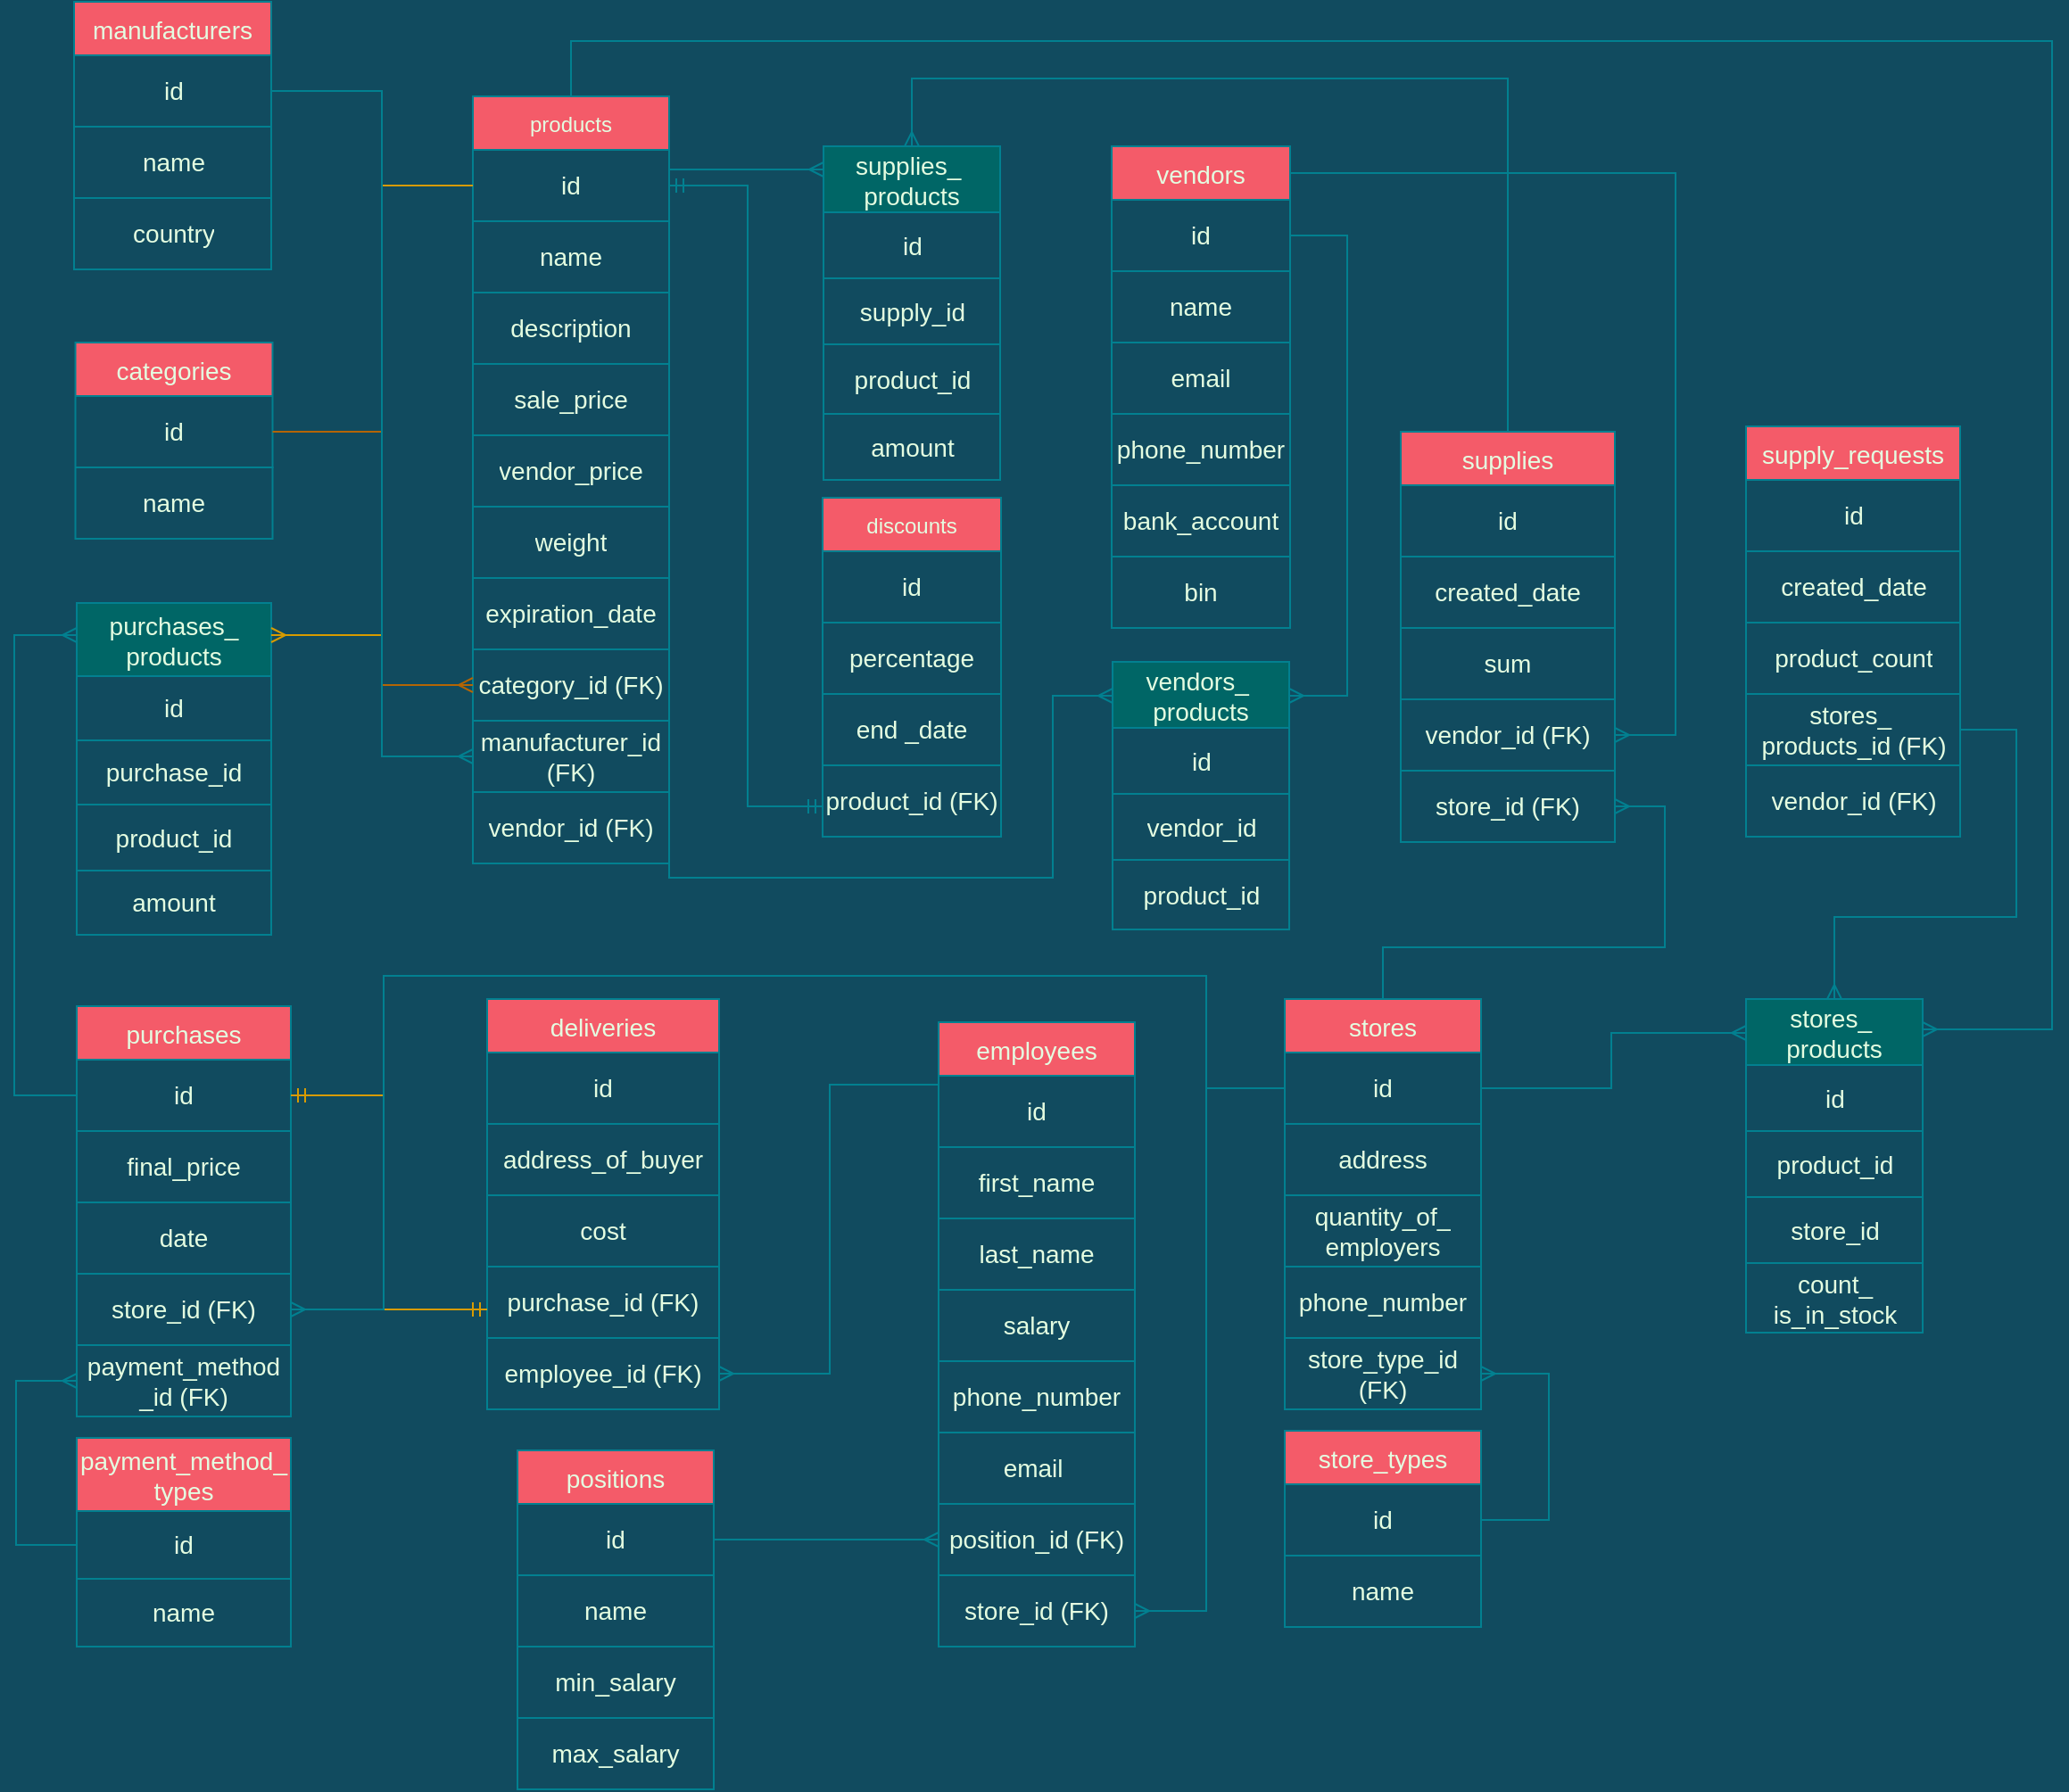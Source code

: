<mxfile version="25.0.2">
  <diagram id="1WzDIfRpPjjNSmKY15U0" name="Страница 1">
    <mxGraphModel dx="1969" dy="984" grid="0" gridSize="10" guides="1" tooltips="1" connect="1" arrows="1" fold="1" page="0" pageScale="1" pageWidth="1169" pageHeight="827" background="#114B5F" math="0" shadow="0">
      <root>
        <mxCell id="0" />
        <mxCell id="1" parent="0" />
        <mxCell id="kWJdEL0rAR_ycAe-5nxj-1" value="products" style="shape=table;startSize=30;container=1;collapsible=0;childLayout=tableLayout;fontColor=#E4FDE1;strokeColor=#028090;fillColor=#F45B69;" parent="1" vertex="1">
          <mxGeometry x="364" y="92" width="110" height="430" as="geometry" />
        </mxCell>
        <mxCell id="kWJdEL0rAR_ycAe-5nxj-2" value="" style="shape=tableRow;horizontal=0;startSize=0;swimlaneHead=0;swimlaneBody=0;top=0;left=0;bottom=0;right=0;collapsible=0;dropTarget=0;fillColor=none;points=[[0,0.5],[1,0.5]];portConstraint=eastwest;fontColor=#E4FDE1;strokeColor=#028090;" parent="kWJdEL0rAR_ycAe-5nxj-1" vertex="1">
          <mxGeometry y="30" width="110" height="40" as="geometry" />
        </mxCell>
        <mxCell id="kWJdEL0rAR_ycAe-5nxj-3" value="&lt;span style=&quot;font-size: 14px;&quot;&gt;id&lt;/span&gt;" style="shape=partialRectangle;html=1;whiteSpace=wrap;connectable=0;overflow=hidden;fillColor=none;top=0;left=0;bottom=0;right=0;pointerEvents=1;fontColor=#E4FDE1;strokeColor=#028090;" parent="kWJdEL0rAR_ycAe-5nxj-2" vertex="1">
          <mxGeometry width="110" height="40" as="geometry">
            <mxRectangle width="110" height="40" as="alternateBounds" />
          </mxGeometry>
        </mxCell>
        <mxCell id="kWJdEL0rAR_ycAe-5nxj-6" value="" style="shape=tableRow;horizontal=0;startSize=0;swimlaneHead=0;swimlaneBody=0;top=0;left=0;bottom=0;right=0;collapsible=0;dropTarget=0;fillColor=none;points=[[0,0.5],[1,0.5]];portConstraint=eastwest;fontColor=#E4FDE1;strokeColor=#028090;" parent="kWJdEL0rAR_ycAe-5nxj-1" vertex="1">
          <mxGeometry y="70" width="110" height="40" as="geometry" />
        </mxCell>
        <mxCell id="kWJdEL0rAR_ycAe-5nxj-7" value="&lt;font style=&quot;font-size: 14px;&quot;&gt;name&lt;/font&gt;" style="shape=partialRectangle;html=1;whiteSpace=wrap;connectable=0;overflow=hidden;fillColor=none;top=0;left=0;bottom=0;right=0;pointerEvents=1;fontColor=#E4FDE1;strokeColor=#028090;" parent="kWJdEL0rAR_ycAe-5nxj-6" vertex="1">
          <mxGeometry width="110" height="40" as="geometry">
            <mxRectangle width="110" height="40" as="alternateBounds" />
          </mxGeometry>
        </mxCell>
        <mxCell id="H5ntO6XrLEs2yygQLyHU-3" style="shape=tableRow;horizontal=0;startSize=0;swimlaneHead=0;swimlaneBody=0;top=0;left=0;bottom=0;right=0;collapsible=0;dropTarget=0;fillColor=none;points=[[0,0.5],[1,0.5]];portConstraint=eastwest;fontColor=#E4FDE1;strokeColor=#028090;" parent="kWJdEL0rAR_ycAe-5nxj-1" vertex="1">
          <mxGeometry y="110" width="110" height="40" as="geometry" />
        </mxCell>
        <mxCell id="H5ntO6XrLEs2yygQLyHU-4" value="&lt;font style=&quot;font-size: 14px;&quot;&gt;description&lt;/font&gt;" style="shape=partialRectangle;html=1;whiteSpace=wrap;connectable=0;overflow=hidden;fillColor=none;top=0;left=0;bottom=0;right=0;pointerEvents=1;fontColor=#E4FDE1;strokeColor=#028090;" parent="H5ntO6XrLEs2yygQLyHU-3" vertex="1">
          <mxGeometry width="110" height="40" as="geometry">
            <mxRectangle width="110" height="40" as="alternateBounds" />
          </mxGeometry>
        </mxCell>
        <mxCell id="kWJdEL0rAR_ycAe-5nxj-8" value="" style="shape=tableRow;horizontal=0;startSize=0;swimlaneHead=0;swimlaneBody=0;top=0;left=0;bottom=0;right=0;collapsible=0;dropTarget=0;fillColor=none;points=[[0,0.5],[1,0.5]];portConstraint=eastwest;fontColor=#E4FDE1;strokeColor=#028090;" parent="kWJdEL0rAR_ycAe-5nxj-1" vertex="1">
          <mxGeometry y="150" width="110" height="40" as="geometry" />
        </mxCell>
        <mxCell id="kWJdEL0rAR_ycAe-5nxj-9" value="&lt;font style=&quot;font-size: 14px;&quot;&gt;sale_price&lt;/font&gt;" style="shape=partialRectangle;html=1;whiteSpace=wrap;connectable=0;overflow=hidden;fillColor=none;top=0;left=0;bottom=0;right=0;pointerEvents=1;fontColor=#E4FDE1;strokeColor=#028090;" parent="kWJdEL0rAR_ycAe-5nxj-8" vertex="1">
          <mxGeometry width="110" height="40" as="geometry">
            <mxRectangle width="110" height="40" as="alternateBounds" />
          </mxGeometry>
        </mxCell>
        <mxCell id="V411vCmw_bB8ovpk1-61-35" style="shape=tableRow;horizontal=0;startSize=0;swimlaneHead=0;swimlaneBody=0;top=0;left=0;bottom=0;right=0;collapsible=0;dropTarget=0;fillColor=none;points=[[0,0.5],[1,0.5]];portConstraint=eastwest;fontColor=#E4FDE1;strokeColor=#028090;" parent="kWJdEL0rAR_ycAe-5nxj-1" vertex="1">
          <mxGeometry y="190" width="110" height="40" as="geometry" />
        </mxCell>
        <mxCell id="V411vCmw_bB8ovpk1-61-36" value="&lt;font style=&quot;font-size: 14px;&quot;&gt;vendor_price&lt;/font&gt;" style="shape=partialRectangle;html=1;whiteSpace=wrap;connectable=0;overflow=hidden;fillColor=none;top=0;left=0;bottom=0;right=0;pointerEvents=1;fontColor=#E4FDE1;strokeColor=#028090;" parent="V411vCmw_bB8ovpk1-61-35" vertex="1">
          <mxGeometry width="110" height="40" as="geometry">
            <mxRectangle width="110" height="40" as="alternateBounds" />
          </mxGeometry>
        </mxCell>
        <mxCell id="H5ntO6XrLEs2yygQLyHU-1" style="shape=tableRow;horizontal=0;startSize=0;swimlaneHead=0;swimlaneBody=0;top=0;left=0;bottom=0;right=0;collapsible=0;dropTarget=0;fillColor=none;points=[[0,0.5],[1,0.5]];portConstraint=eastwest;fontColor=#E4FDE1;strokeColor=#028090;" parent="kWJdEL0rAR_ycAe-5nxj-1" vertex="1">
          <mxGeometry y="230" width="110" height="40" as="geometry" />
        </mxCell>
        <mxCell id="H5ntO6XrLEs2yygQLyHU-2" value="&lt;font style=&quot;font-size: 14px;&quot;&gt;weight&lt;/font&gt;" style="shape=partialRectangle;html=1;whiteSpace=wrap;connectable=0;overflow=hidden;fillColor=none;top=0;left=0;bottom=0;right=0;pointerEvents=1;fontColor=#E4FDE1;strokeColor=#028090;" parent="H5ntO6XrLEs2yygQLyHU-1" vertex="1">
          <mxGeometry width="110" height="40" as="geometry">
            <mxRectangle width="110" height="40" as="alternateBounds" />
          </mxGeometry>
        </mxCell>
        <mxCell id="YNNMeDjARtbPcSrCw8jN-5" style="shape=tableRow;horizontal=0;startSize=0;swimlaneHead=0;swimlaneBody=0;top=0;left=0;bottom=0;right=0;collapsible=0;dropTarget=0;fillColor=none;points=[[0,0.5],[1,0.5]];portConstraint=eastwest;fontColor=#E4FDE1;strokeColor=#028090;" parent="kWJdEL0rAR_ycAe-5nxj-1" vertex="1">
          <mxGeometry y="270" width="110" height="40" as="geometry" />
        </mxCell>
        <mxCell id="YNNMeDjARtbPcSrCw8jN-6" value="&lt;font style=&quot;font-size: 14px;&quot;&gt;expiration_date&lt;/font&gt;" style="shape=partialRectangle;html=1;whiteSpace=wrap;connectable=0;overflow=hidden;fillColor=none;top=0;left=0;bottom=0;right=0;pointerEvents=1;fontColor=#E4FDE1;strokeColor=#028090;" parent="YNNMeDjARtbPcSrCw8jN-5" vertex="1">
          <mxGeometry width="110" height="40" as="geometry">
            <mxRectangle width="110" height="40" as="alternateBounds" />
          </mxGeometry>
        </mxCell>
        <mxCell id="kWJdEL0rAR_ycAe-5nxj-4" value="" style="shape=tableRow;horizontal=0;startSize=0;swimlaneHead=0;swimlaneBody=0;top=0;left=0;bottom=0;right=0;collapsible=0;dropTarget=0;fillColor=none;points=[[0,0.5],[1,0.5]];portConstraint=eastwest;fontColor=#E4FDE1;strokeColor=#028090;" parent="kWJdEL0rAR_ycAe-5nxj-1" vertex="1">
          <mxGeometry y="310" width="110" height="40" as="geometry" />
        </mxCell>
        <mxCell id="kWJdEL0rAR_ycAe-5nxj-5" value="&lt;span style=&quot;font-size: 14px;&quot;&gt;category_id (FK)&lt;/span&gt;" style="shape=partialRectangle;html=1;whiteSpace=wrap;connectable=0;overflow=hidden;fillColor=none;top=0;left=0;bottom=0;right=0;pointerEvents=1;fontColor=#E4FDE1;strokeColor=#028090;" parent="kWJdEL0rAR_ycAe-5nxj-4" vertex="1">
          <mxGeometry width="110" height="40" as="geometry">
            <mxRectangle width="110" height="40" as="alternateBounds" />
          </mxGeometry>
        </mxCell>
        <mxCell id="YNNMeDjARtbPcSrCw8jN-102" style="shape=tableRow;horizontal=0;startSize=0;swimlaneHead=0;swimlaneBody=0;top=0;left=0;bottom=0;right=0;collapsible=0;dropTarget=0;fillColor=none;points=[[0,0.5],[1,0.5]];portConstraint=eastwest;fontColor=#E4FDE1;strokeColor=#028090;" parent="kWJdEL0rAR_ycAe-5nxj-1" vertex="1">
          <mxGeometry y="350" width="110" height="40" as="geometry" />
        </mxCell>
        <mxCell id="YNNMeDjARtbPcSrCw8jN-103" value="&lt;span style=&quot;font-size: 14px;&quot;&gt;manufacturer_id (FK)&lt;/span&gt;" style="shape=partialRectangle;html=1;whiteSpace=wrap;connectable=0;overflow=hidden;fillColor=none;top=0;left=0;bottom=0;right=0;pointerEvents=1;fontColor=#E4FDE1;strokeColor=#028090;" parent="YNNMeDjARtbPcSrCw8jN-102" vertex="1">
          <mxGeometry width="110" height="40" as="geometry">
            <mxRectangle width="110" height="40" as="alternateBounds" />
          </mxGeometry>
        </mxCell>
        <mxCell id="YNNMeDjARtbPcSrCw8jN-110" style="shape=tableRow;horizontal=0;startSize=0;swimlaneHead=0;swimlaneBody=0;top=0;left=0;bottom=0;right=0;collapsible=0;dropTarget=0;fillColor=none;points=[[0,0.5],[1,0.5]];portConstraint=eastwest;fontColor=#E4FDE1;strokeColor=#028090;" parent="kWJdEL0rAR_ycAe-5nxj-1" vertex="1">
          <mxGeometry y="390" width="110" height="40" as="geometry" />
        </mxCell>
        <mxCell id="YNNMeDjARtbPcSrCw8jN-111" value="&lt;span style=&quot;font-size: 14px;&quot;&gt;vendor_id (FK)&lt;/span&gt;" style="shape=partialRectangle;html=1;whiteSpace=wrap;connectable=0;overflow=hidden;fillColor=none;top=0;left=0;bottom=0;right=0;pointerEvents=1;fontColor=#E4FDE1;strokeColor=#028090;" parent="YNNMeDjARtbPcSrCw8jN-110" vertex="1">
          <mxGeometry width="110" height="40" as="geometry">
            <mxRectangle width="110" height="40" as="alternateBounds" />
          </mxGeometry>
        </mxCell>
        <mxCell id="kWJdEL0rAR_ycAe-5nxj-18" value="" style="shape=tableRow;horizontal=0;startSize=0;swimlaneHead=0;swimlaneBody=0;top=0;left=0;bottom=0;right=0;collapsible=0;dropTarget=0;fillColor=none;points=[[0,0.5],[1,0.5]];portConstraint=eastwest;fontColor=#E4FDE1;strokeColor=#028090;" parent="1" vertex="1">
          <mxGeometry x="230" y="250" width="60" height="40" as="geometry" />
        </mxCell>
        <mxCell id="YNNMeDjARtbPcSrCw8jN-9" value="categories" style="shape=table;startSize=30;container=1;collapsible=0;childLayout=tableLayout;fontSize=14;fillColor=#F45B69;strokeColor=#028090;fontColor=#E4FDE1;" parent="1" vertex="1">
          <mxGeometry x="141.25" y="230" width="110.5" height="110" as="geometry" />
        </mxCell>
        <mxCell id="YNNMeDjARtbPcSrCw8jN-10" value="" style="shape=tableRow;horizontal=0;startSize=0;swimlaneHead=0;swimlaneBody=0;top=0;left=0;bottom=0;right=0;collapsible=0;dropTarget=0;fillColor=none;points=[[0,0.5],[1,0.5]];portConstraint=eastwest;fontSize=14;strokeColor=#028090;fontColor=#E4FDE1;" parent="YNNMeDjARtbPcSrCw8jN-9" vertex="1">
          <mxGeometry y="30" width="110.5" height="40" as="geometry" />
        </mxCell>
        <mxCell id="YNNMeDjARtbPcSrCw8jN-11" value="id" style="shape=partialRectangle;html=1;whiteSpace=wrap;connectable=0;overflow=hidden;fillColor=none;top=0;left=0;bottom=0;right=0;pointerEvents=1;fontSize=14;strokeColor=#028090;fontColor=#E4FDE1;" parent="YNNMeDjARtbPcSrCw8jN-10" vertex="1">
          <mxGeometry width="111" height="40" as="geometry">
            <mxRectangle width="111" height="40" as="alternateBounds" />
          </mxGeometry>
        </mxCell>
        <mxCell id="YNNMeDjARtbPcSrCw8jN-12" value="" style="shape=tableRow;horizontal=0;startSize=0;swimlaneHead=0;swimlaneBody=0;top=0;left=0;bottom=0;right=0;collapsible=0;dropTarget=0;fillColor=none;points=[[0,0.5],[1,0.5]];portConstraint=eastwest;fontSize=14;strokeColor=#028090;fontColor=#E4FDE1;" parent="YNNMeDjARtbPcSrCw8jN-9" vertex="1">
          <mxGeometry y="70" width="110.5" height="40" as="geometry" />
        </mxCell>
        <mxCell id="YNNMeDjARtbPcSrCw8jN-13" value="&lt;font style=&quot;font-size: 14px;&quot;&gt;name&lt;/font&gt;" style="shape=partialRectangle;html=1;whiteSpace=wrap;connectable=0;overflow=hidden;fillColor=none;top=0;left=0;bottom=0;right=0;pointerEvents=1;fontSize=14;strokeColor=#028090;fontColor=#E4FDE1;" parent="YNNMeDjARtbPcSrCw8jN-12" vertex="1">
          <mxGeometry width="111" height="40" as="geometry">
            <mxRectangle width="111" height="40" as="alternateBounds" />
          </mxGeometry>
        </mxCell>
        <mxCell id="YNNMeDjARtbPcSrCw8jN-14" value="manufacturers" style="shape=table;startSize=30;container=1;collapsible=0;childLayout=tableLayout;fontSize=14;fillColor=#F45B69;strokeColor=#028090;fontColor=#E4FDE1;" parent="1" vertex="1">
          <mxGeometry x="140.5" y="39" width="110.5" height="150" as="geometry" />
        </mxCell>
        <mxCell id="YNNMeDjARtbPcSrCw8jN-15" value="" style="shape=tableRow;horizontal=0;startSize=0;swimlaneHead=0;swimlaneBody=0;top=0;left=0;bottom=0;right=0;collapsible=0;dropTarget=0;fillColor=none;points=[[0,0.5],[1,0.5]];portConstraint=eastwest;fontSize=14;strokeColor=#028090;fontColor=#E4FDE1;" parent="YNNMeDjARtbPcSrCw8jN-14" vertex="1">
          <mxGeometry y="30" width="110.5" height="40" as="geometry" />
        </mxCell>
        <mxCell id="YNNMeDjARtbPcSrCw8jN-16" value="id" style="shape=partialRectangle;html=1;whiteSpace=wrap;connectable=0;overflow=hidden;fillColor=none;top=0;left=0;bottom=0;right=0;pointerEvents=1;fontSize=14;strokeColor=#028090;fontColor=#E4FDE1;" parent="YNNMeDjARtbPcSrCw8jN-15" vertex="1">
          <mxGeometry width="111" height="40" as="geometry">
            <mxRectangle width="111" height="40" as="alternateBounds" />
          </mxGeometry>
        </mxCell>
        <mxCell id="YNNMeDjARtbPcSrCw8jN-17" value="" style="shape=tableRow;horizontal=0;startSize=0;swimlaneHead=0;swimlaneBody=0;top=0;left=0;bottom=0;right=0;collapsible=0;dropTarget=0;fillColor=none;points=[[0,0.5],[1,0.5]];portConstraint=eastwest;fontSize=14;strokeColor=#028090;fontColor=#E4FDE1;" parent="YNNMeDjARtbPcSrCw8jN-14" vertex="1">
          <mxGeometry y="70" width="110.5" height="40" as="geometry" />
        </mxCell>
        <mxCell id="YNNMeDjARtbPcSrCw8jN-18" value="&lt;font style=&quot;font-size: 14px;&quot;&gt;name&lt;/font&gt;" style="shape=partialRectangle;html=1;whiteSpace=wrap;connectable=0;overflow=hidden;fillColor=none;top=0;left=0;bottom=0;right=0;pointerEvents=1;fontSize=14;strokeColor=#028090;fontColor=#E4FDE1;" parent="YNNMeDjARtbPcSrCw8jN-17" vertex="1">
          <mxGeometry width="111" height="40" as="geometry">
            <mxRectangle width="111" height="40" as="alternateBounds" />
          </mxGeometry>
        </mxCell>
        <mxCell id="YNNMeDjARtbPcSrCw8jN-90" style="shape=tableRow;horizontal=0;startSize=0;swimlaneHead=0;swimlaneBody=0;top=0;left=0;bottom=0;right=0;collapsible=0;dropTarget=0;fillColor=none;points=[[0,0.5],[1,0.5]];portConstraint=eastwest;fontSize=14;strokeColor=#028090;fontColor=#E4FDE1;" parent="YNNMeDjARtbPcSrCw8jN-14" vertex="1">
          <mxGeometry y="110" width="110.5" height="40" as="geometry" />
        </mxCell>
        <mxCell id="YNNMeDjARtbPcSrCw8jN-91" value="&lt;font style=&quot;font-size: 14px;&quot;&gt;country&lt;/font&gt;" style="shape=partialRectangle;html=1;whiteSpace=wrap;connectable=0;overflow=hidden;fillColor=none;top=0;left=0;bottom=0;right=0;pointerEvents=1;fontSize=14;strokeColor=#028090;fontColor=#E4FDE1;" parent="YNNMeDjARtbPcSrCw8jN-90" vertex="1">
          <mxGeometry width="111" height="40" as="geometry">
            <mxRectangle width="111" height="40" as="alternateBounds" />
          </mxGeometry>
        </mxCell>
        <mxCell id="YNNMeDjARtbPcSrCw8jN-19" value="supplies" style="shape=table;startSize=30;container=1;collapsible=0;childLayout=tableLayout;fontSize=14;fillColor=#F45B69;strokeColor=#028090;fontColor=#E4FDE1;" parent="1" vertex="1">
          <mxGeometry x="884" y="280" width="120" height="230" as="geometry" />
        </mxCell>
        <mxCell id="YNNMeDjARtbPcSrCw8jN-20" value="" style="shape=tableRow;horizontal=0;startSize=0;swimlaneHead=0;swimlaneBody=0;top=0;left=0;bottom=0;right=0;collapsible=0;dropTarget=0;fillColor=none;points=[[0,0.5],[1,0.5]];portConstraint=eastwest;fontSize=14;strokeColor=#028090;fontColor=#E4FDE1;" parent="YNNMeDjARtbPcSrCw8jN-19" vertex="1">
          <mxGeometry y="30" width="120" height="40" as="geometry" />
        </mxCell>
        <mxCell id="YNNMeDjARtbPcSrCw8jN-21" value="id" style="shape=partialRectangle;html=1;whiteSpace=wrap;connectable=0;overflow=hidden;fillColor=none;top=0;left=0;bottom=0;right=0;pointerEvents=1;fontSize=14;strokeColor=#028090;fontColor=#E4FDE1;" parent="YNNMeDjARtbPcSrCw8jN-20" vertex="1">
          <mxGeometry width="120" height="40" as="geometry">
            <mxRectangle width="120" height="40" as="alternateBounds" />
          </mxGeometry>
        </mxCell>
        <mxCell id="YNNMeDjARtbPcSrCw8jN-22" value="" style="shape=tableRow;horizontal=0;startSize=0;swimlaneHead=0;swimlaneBody=0;top=0;left=0;bottom=0;right=0;collapsible=0;dropTarget=0;fillColor=none;points=[[0,0.5],[1,0.5]];portConstraint=eastwest;fontSize=14;strokeColor=#028090;fontColor=#E4FDE1;" parent="YNNMeDjARtbPcSrCw8jN-19" vertex="1">
          <mxGeometry y="70" width="120" height="40" as="geometry" />
        </mxCell>
        <mxCell id="YNNMeDjARtbPcSrCw8jN-23" value="created_date" style="shape=partialRectangle;html=1;whiteSpace=wrap;connectable=0;overflow=hidden;fillColor=none;top=0;left=0;bottom=0;right=0;pointerEvents=1;fontSize=14;strokeColor=#028090;fontColor=#E4FDE1;" parent="YNNMeDjARtbPcSrCw8jN-22" vertex="1">
          <mxGeometry width="120" height="40" as="geometry">
            <mxRectangle width="120" height="40" as="alternateBounds" />
          </mxGeometry>
        </mxCell>
        <mxCell id="YNNMeDjARtbPcSrCw8jN-28" value="" style="shape=tableRow;horizontal=0;startSize=0;swimlaneHead=0;swimlaneBody=0;top=0;left=0;bottom=0;right=0;collapsible=0;dropTarget=0;fillColor=none;points=[[0,0.5],[1,0.5]];portConstraint=eastwest;fontSize=14;strokeColor=#028090;fontColor=#E4FDE1;" parent="YNNMeDjARtbPcSrCw8jN-19" vertex="1">
          <mxGeometry y="110" width="120" height="40" as="geometry" />
        </mxCell>
        <mxCell id="YNNMeDjARtbPcSrCw8jN-29" value="sum" style="shape=partialRectangle;html=1;whiteSpace=wrap;connectable=0;overflow=hidden;fillColor=none;top=0;left=0;bottom=0;right=0;pointerEvents=1;fontSize=14;strokeColor=#028090;fontColor=#E4FDE1;" parent="YNNMeDjARtbPcSrCw8jN-28" vertex="1">
          <mxGeometry width="120" height="40" as="geometry">
            <mxRectangle width="120" height="40" as="alternateBounds" />
          </mxGeometry>
        </mxCell>
        <mxCell id="YNNMeDjARtbPcSrCw8jN-26" value="" style="shape=tableRow;horizontal=0;startSize=0;swimlaneHead=0;swimlaneBody=0;top=0;left=0;bottom=0;right=0;collapsible=0;dropTarget=0;fillColor=none;points=[[0,0.5],[1,0.5]];portConstraint=eastwest;fontSize=14;strokeColor=#028090;fontColor=#E4FDE1;" parent="YNNMeDjARtbPcSrCw8jN-19" vertex="1">
          <mxGeometry y="150" width="120" height="40" as="geometry" />
        </mxCell>
        <mxCell id="YNNMeDjARtbPcSrCw8jN-27" value="vendor_id (FK)" style="shape=partialRectangle;html=1;whiteSpace=wrap;connectable=0;overflow=hidden;fillColor=none;top=0;left=0;bottom=0;right=0;pointerEvents=1;fontSize=14;strokeColor=#028090;fontColor=#E4FDE1;" parent="YNNMeDjARtbPcSrCw8jN-26" vertex="1">
          <mxGeometry width="120" height="40" as="geometry">
            <mxRectangle width="120" height="40" as="alternateBounds" />
          </mxGeometry>
        </mxCell>
        <mxCell id="YNNMeDjARtbPcSrCw8jN-106" style="shape=tableRow;horizontal=0;startSize=0;swimlaneHead=0;swimlaneBody=0;top=0;left=0;bottom=0;right=0;collapsible=0;dropTarget=0;fillColor=none;points=[[0,0.5],[1,0.5]];portConstraint=eastwest;fontSize=14;strokeColor=#028090;fontColor=#E4FDE1;" parent="YNNMeDjARtbPcSrCw8jN-19" vertex="1">
          <mxGeometry y="190" width="120" height="40" as="geometry" />
        </mxCell>
        <mxCell id="YNNMeDjARtbPcSrCw8jN-107" value="store_id (FK)" style="shape=partialRectangle;html=1;whiteSpace=wrap;connectable=0;overflow=hidden;fillColor=none;top=0;left=0;bottom=0;right=0;pointerEvents=1;fontSize=14;strokeColor=#028090;fontColor=#E4FDE1;" parent="YNNMeDjARtbPcSrCw8jN-106" vertex="1">
          <mxGeometry width="120" height="40" as="geometry">
            <mxRectangle width="120" height="40" as="alternateBounds" />
          </mxGeometry>
        </mxCell>
        <mxCell id="YNNMeDjARtbPcSrCw8jN-30" value="vendors" style="shape=table;startSize=30;container=1;collapsible=0;childLayout=tableLayout;fontSize=14;fillColor=#F45B69;strokeColor=#028090;fontColor=#E4FDE1;" parent="1" vertex="1">
          <mxGeometry x="722" y="120" width="100" height="270" as="geometry" />
        </mxCell>
        <mxCell id="YNNMeDjARtbPcSrCw8jN-31" value="" style="shape=tableRow;horizontal=0;startSize=0;swimlaneHead=0;swimlaneBody=0;top=0;left=0;bottom=0;right=0;collapsible=0;dropTarget=0;fillColor=none;points=[[0,0.5],[1,0.5]];portConstraint=eastwest;fontSize=14;strokeColor=#028090;fontColor=#E4FDE1;" parent="YNNMeDjARtbPcSrCw8jN-30" vertex="1">
          <mxGeometry y="30" width="100" height="40" as="geometry" />
        </mxCell>
        <mxCell id="YNNMeDjARtbPcSrCw8jN-32" value="id" style="shape=partialRectangle;html=1;whiteSpace=wrap;connectable=0;overflow=hidden;fillColor=none;top=0;left=0;bottom=0;right=0;pointerEvents=1;fontSize=14;strokeColor=#028090;fontColor=#E4FDE1;" parent="YNNMeDjARtbPcSrCw8jN-31" vertex="1">
          <mxGeometry width="100" height="40" as="geometry">
            <mxRectangle width="100" height="40" as="alternateBounds" />
          </mxGeometry>
        </mxCell>
        <mxCell id="YNNMeDjARtbPcSrCw8jN-33" value="" style="shape=tableRow;horizontal=0;startSize=0;swimlaneHead=0;swimlaneBody=0;top=0;left=0;bottom=0;right=0;collapsible=0;dropTarget=0;fillColor=none;points=[[0,0.5],[1,0.5]];portConstraint=eastwest;fontSize=14;strokeColor=#028090;fontColor=#E4FDE1;" parent="YNNMeDjARtbPcSrCw8jN-30" vertex="1">
          <mxGeometry y="70" width="100" height="40" as="geometry" />
        </mxCell>
        <mxCell id="YNNMeDjARtbPcSrCw8jN-34" value="name" style="shape=partialRectangle;html=1;whiteSpace=wrap;connectable=0;overflow=hidden;fillColor=none;top=0;left=0;bottom=0;right=0;pointerEvents=1;fontSize=14;strokeColor=#028090;fontColor=#E4FDE1;" parent="YNNMeDjARtbPcSrCw8jN-33" vertex="1">
          <mxGeometry width="100" height="40" as="geometry">
            <mxRectangle width="100" height="40" as="alternateBounds" />
          </mxGeometry>
        </mxCell>
        <mxCell id="YNNMeDjARtbPcSrCw8jN-35" value="" style="shape=tableRow;horizontal=0;startSize=0;swimlaneHead=0;swimlaneBody=0;top=0;left=0;bottom=0;right=0;collapsible=0;dropTarget=0;fillColor=none;points=[[0,0.5],[1,0.5]];portConstraint=eastwest;fontSize=14;strokeColor=#028090;fontColor=#E4FDE1;" parent="YNNMeDjARtbPcSrCw8jN-30" vertex="1">
          <mxGeometry y="110" width="100" height="40" as="geometry" />
        </mxCell>
        <mxCell id="YNNMeDjARtbPcSrCw8jN-36" value="email" style="shape=partialRectangle;html=1;whiteSpace=wrap;connectable=0;overflow=hidden;fillColor=none;top=0;left=0;bottom=0;right=0;pointerEvents=1;fontSize=14;strokeColor=#028090;fontColor=#E4FDE1;" parent="YNNMeDjARtbPcSrCw8jN-35" vertex="1">
          <mxGeometry width="100" height="40" as="geometry">
            <mxRectangle width="100" height="40" as="alternateBounds" />
          </mxGeometry>
        </mxCell>
        <mxCell id="ko5vdL8wubxzsV0U2AUQ-14" style="shape=tableRow;horizontal=0;startSize=0;swimlaneHead=0;swimlaneBody=0;top=0;left=0;bottom=0;right=0;collapsible=0;dropTarget=0;fillColor=none;points=[[0,0.5],[1,0.5]];portConstraint=eastwest;fontSize=14;strokeColor=#028090;fontColor=#E4FDE1;" parent="YNNMeDjARtbPcSrCw8jN-30" vertex="1">
          <mxGeometry y="150" width="100" height="40" as="geometry" />
        </mxCell>
        <mxCell id="ko5vdL8wubxzsV0U2AUQ-15" value="phone_number" style="shape=partialRectangle;html=1;whiteSpace=wrap;connectable=0;overflow=hidden;fillColor=none;top=0;left=0;bottom=0;right=0;pointerEvents=1;fontSize=14;strokeColor=#028090;fontColor=#E4FDE1;" parent="ko5vdL8wubxzsV0U2AUQ-14" vertex="1">
          <mxGeometry width="100" height="40" as="geometry">
            <mxRectangle width="100" height="40" as="alternateBounds" />
          </mxGeometry>
        </mxCell>
        <mxCell id="ko5vdL8wubxzsV0U2AUQ-16" style="shape=tableRow;horizontal=0;startSize=0;swimlaneHead=0;swimlaneBody=0;top=0;left=0;bottom=0;right=0;collapsible=0;dropTarget=0;fillColor=none;points=[[0,0.5],[1,0.5]];portConstraint=eastwest;fontSize=14;strokeColor=#028090;fontColor=#E4FDE1;" parent="YNNMeDjARtbPcSrCw8jN-30" vertex="1">
          <mxGeometry y="190" width="100" height="40" as="geometry" />
        </mxCell>
        <mxCell id="ko5vdL8wubxzsV0U2AUQ-17" value="bank_account" style="shape=partialRectangle;html=1;whiteSpace=wrap;connectable=0;overflow=hidden;fillColor=none;top=0;left=0;bottom=0;right=0;pointerEvents=1;fontSize=14;strokeColor=#028090;fontColor=#E4FDE1;" parent="ko5vdL8wubxzsV0U2AUQ-16" vertex="1">
          <mxGeometry width="100" height="40" as="geometry">
            <mxRectangle width="100" height="40" as="alternateBounds" />
          </mxGeometry>
        </mxCell>
        <mxCell id="ko5vdL8wubxzsV0U2AUQ-18" style="shape=tableRow;horizontal=0;startSize=0;swimlaneHead=0;swimlaneBody=0;top=0;left=0;bottom=0;right=0;collapsible=0;dropTarget=0;fillColor=none;points=[[0,0.5],[1,0.5]];portConstraint=eastwest;fontSize=14;strokeColor=#028090;fontColor=#E4FDE1;" parent="YNNMeDjARtbPcSrCw8jN-30" vertex="1">
          <mxGeometry y="230" width="100" height="40" as="geometry" />
        </mxCell>
        <mxCell id="ko5vdL8wubxzsV0U2AUQ-19" value="bin" style="shape=partialRectangle;html=1;whiteSpace=wrap;connectable=0;overflow=hidden;fillColor=none;top=0;left=0;bottom=0;right=0;pointerEvents=1;fontSize=14;strokeColor=#028090;fontColor=#E4FDE1;" parent="ko5vdL8wubxzsV0U2AUQ-18" vertex="1">
          <mxGeometry width="100" height="40" as="geometry">
            <mxRectangle width="100" height="40" as="alternateBounds" />
          </mxGeometry>
        </mxCell>
        <mxCell id="YNNMeDjARtbPcSrCw8jN-37" value="purchases" style="shape=table;startSize=30;container=1;collapsible=0;childLayout=tableLayout;fontSize=14;fillColor=#F45B69;strokeColor=#028090;fontColor=#E4FDE1;" parent="1" vertex="1">
          <mxGeometry x="142" y="602" width="120" height="230" as="geometry" />
        </mxCell>
        <mxCell id="YNNMeDjARtbPcSrCw8jN-38" value="" style="shape=tableRow;horizontal=0;startSize=0;swimlaneHead=0;swimlaneBody=0;top=0;left=0;bottom=0;right=0;collapsible=0;dropTarget=0;fillColor=none;points=[[0,0.5],[1,0.5]];portConstraint=eastwest;fontSize=14;strokeColor=#028090;fontColor=#E4FDE1;" parent="YNNMeDjARtbPcSrCw8jN-37" vertex="1">
          <mxGeometry y="30" width="120" height="40" as="geometry" />
        </mxCell>
        <mxCell id="YNNMeDjARtbPcSrCw8jN-39" value="id" style="shape=partialRectangle;html=1;whiteSpace=wrap;connectable=0;overflow=hidden;fillColor=none;top=0;left=0;bottom=0;right=0;pointerEvents=1;fontSize=14;strokeColor=#028090;fontColor=#E4FDE1;" parent="YNNMeDjARtbPcSrCw8jN-38" vertex="1">
          <mxGeometry width="120" height="40" as="geometry">
            <mxRectangle width="120" height="40" as="alternateBounds" />
          </mxGeometry>
        </mxCell>
        <mxCell id="YNNMeDjARtbPcSrCw8jN-42" value="" style="shape=tableRow;horizontal=0;startSize=0;swimlaneHead=0;swimlaneBody=0;top=0;left=0;bottom=0;right=0;collapsible=0;dropTarget=0;fillColor=none;points=[[0,0.5],[1,0.5]];portConstraint=eastwest;fontSize=14;strokeColor=#028090;fontColor=#E4FDE1;" parent="YNNMeDjARtbPcSrCw8jN-37" vertex="1">
          <mxGeometry y="70" width="120" height="40" as="geometry" />
        </mxCell>
        <mxCell id="YNNMeDjARtbPcSrCw8jN-43" value="final_price" style="shape=partialRectangle;html=1;whiteSpace=wrap;connectable=0;overflow=hidden;fillColor=none;top=0;left=0;bottom=0;right=0;pointerEvents=1;fontSize=14;strokeColor=#028090;fontColor=#E4FDE1;" parent="YNNMeDjARtbPcSrCw8jN-42" vertex="1">
          <mxGeometry width="120" height="40" as="geometry">
            <mxRectangle width="120" height="40" as="alternateBounds" />
          </mxGeometry>
        </mxCell>
        <mxCell id="YNNMeDjARtbPcSrCw8jN-44" value="" style="shape=tableRow;horizontal=0;startSize=0;swimlaneHead=0;swimlaneBody=0;top=0;left=0;bottom=0;right=0;collapsible=0;dropTarget=0;fillColor=none;points=[[0,0.5],[1,0.5]];portConstraint=eastwest;fontSize=14;strokeColor=#028090;fontColor=#E4FDE1;" parent="YNNMeDjARtbPcSrCw8jN-37" vertex="1">
          <mxGeometry y="110" width="120" height="40" as="geometry" />
        </mxCell>
        <mxCell id="YNNMeDjARtbPcSrCw8jN-45" value="date" style="shape=partialRectangle;html=1;whiteSpace=wrap;connectable=0;overflow=hidden;fillColor=none;top=0;left=0;bottom=0;right=0;pointerEvents=1;fontSize=14;strokeColor=#028090;fontColor=#E4FDE1;" parent="YNNMeDjARtbPcSrCw8jN-44" vertex="1">
          <mxGeometry width="120" height="40" as="geometry">
            <mxRectangle width="120" height="40" as="alternateBounds" />
          </mxGeometry>
        </mxCell>
        <mxCell id="YNNMeDjARtbPcSrCw8jN-167" style="shape=tableRow;horizontal=0;startSize=0;swimlaneHead=0;swimlaneBody=0;top=0;left=0;bottom=0;right=0;collapsible=0;dropTarget=0;fillColor=none;points=[[0,0.5],[1,0.5]];portConstraint=eastwest;fontSize=14;strokeColor=#028090;fontColor=#E4FDE1;" parent="YNNMeDjARtbPcSrCw8jN-37" vertex="1">
          <mxGeometry y="150" width="120" height="40" as="geometry" />
        </mxCell>
        <mxCell id="YNNMeDjARtbPcSrCw8jN-168" value="store_id (FK)" style="shape=partialRectangle;html=1;whiteSpace=wrap;connectable=0;overflow=hidden;fillColor=none;top=0;left=0;bottom=0;right=0;pointerEvents=1;fontSize=14;strokeColor=#028090;fontColor=#E4FDE1;" parent="YNNMeDjARtbPcSrCw8jN-167" vertex="1">
          <mxGeometry width="120" height="40" as="geometry">
            <mxRectangle width="120" height="40" as="alternateBounds" />
          </mxGeometry>
        </mxCell>
        <mxCell id="ko5vdL8wubxzsV0U2AUQ-9" style="shape=tableRow;horizontal=0;startSize=0;swimlaneHead=0;swimlaneBody=0;top=0;left=0;bottom=0;right=0;collapsible=0;dropTarget=0;fillColor=none;points=[[0,0.5],[1,0.5]];portConstraint=eastwest;fontSize=14;strokeColor=#028090;fontColor=#E4FDE1;" parent="YNNMeDjARtbPcSrCw8jN-37" vertex="1">
          <mxGeometry y="190" width="120" height="40" as="geometry" />
        </mxCell>
        <mxCell id="ko5vdL8wubxzsV0U2AUQ-10" value="payment_method&lt;br&gt;_id (FK)" style="shape=partialRectangle;html=1;whiteSpace=wrap;connectable=0;overflow=hidden;fillColor=none;top=0;left=0;bottom=0;right=0;pointerEvents=1;fontSize=14;strokeColor=#028090;fontColor=#E4FDE1;" parent="ko5vdL8wubxzsV0U2AUQ-9" vertex="1">
          <mxGeometry width="120" height="40" as="geometry">
            <mxRectangle width="120" height="40" as="alternateBounds" />
          </mxGeometry>
        </mxCell>
        <mxCell id="YNNMeDjARtbPcSrCw8jN-46" value="deliveries" style="shape=table;startSize=30;container=1;collapsible=0;childLayout=tableLayout;fontSize=14;fillColor=#F45B69;strokeColor=#028090;fontColor=#E4FDE1;" parent="1" vertex="1">
          <mxGeometry x="372" y="598" width="130" height="230" as="geometry" />
        </mxCell>
        <mxCell id="YNNMeDjARtbPcSrCw8jN-47" value="" style="shape=tableRow;horizontal=0;startSize=0;swimlaneHead=0;swimlaneBody=0;top=0;left=0;bottom=0;right=0;collapsible=0;dropTarget=0;fillColor=none;points=[[0,0.5],[1,0.5]];portConstraint=eastwest;fontSize=14;strokeColor=#028090;fontColor=#E4FDE1;" parent="YNNMeDjARtbPcSrCw8jN-46" vertex="1">
          <mxGeometry y="30" width="130" height="40" as="geometry" />
        </mxCell>
        <mxCell id="YNNMeDjARtbPcSrCw8jN-48" value="id" style="shape=partialRectangle;html=1;whiteSpace=wrap;connectable=0;overflow=hidden;fillColor=none;top=0;left=0;bottom=0;right=0;pointerEvents=1;fontSize=14;strokeColor=#028090;fontColor=#E4FDE1;" parent="YNNMeDjARtbPcSrCw8jN-47" vertex="1">
          <mxGeometry width="130" height="40" as="geometry">
            <mxRectangle width="130" height="40" as="alternateBounds" />
          </mxGeometry>
        </mxCell>
        <mxCell id="YNNMeDjARtbPcSrCw8jN-49" value="" style="shape=tableRow;horizontal=0;startSize=0;swimlaneHead=0;swimlaneBody=0;top=0;left=0;bottom=0;right=0;collapsible=0;dropTarget=0;fillColor=none;points=[[0,0.5],[1,0.5]];portConstraint=eastwest;fontSize=14;strokeColor=#028090;fontColor=#E4FDE1;" parent="YNNMeDjARtbPcSrCw8jN-46" vertex="1">
          <mxGeometry y="70" width="130" height="40" as="geometry" />
        </mxCell>
        <mxCell id="YNNMeDjARtbPcSrCw8jN-50" value="address_of_buyer" style="shape=partialRectangle;html=1;whiteSpace=wrap;connectable=0;overflow=hidden;fillColor=none;top=0;left=0;bottom=0;right=0;pointerEvents=1;fontSize=14;strokeColor=#028090;fontColor=#E4FDE1;" parent="YNNMeDjARtbPcSrCw8jN-49" vertex="1">
          <mxGeometry width="130" height="40" as="geometry">
            <mxRectangle width="130" height="40" as="alternateBounds" />
          </mxGeometry>
        </mxCell>
        <mxCell id="YNNMeDjARtbPcSrCw8jN-53" value="" style="shape=tableRow;horizontal=0;startSize=0;swimlaneHead=0;swimlaneBody=0;top=0;left=0;bottom=0;right=0;collapsible=0;dropTarget=0;fillColor=none;points=[[0,0.5],[1,0.5]];portConstraint=eastwest;fontSize=14;strokeColor=#028090;fontColor=#E4FDE1;" parent="YNNMeDjARtbPcSrCw8jN-46" vertex="1">
          <mxGeometry y="110" width="130" height="40" as="geometry" />
        </mxCell>
        <mxCell id="YNNMeDjARtbPcSrCw8jN-54" value="cost" style="shape=partialRectangle;html=1;whiteSpace=wrap;connectable=0;overflow=hidden;fillColor=none;top=0;left=0;bottom=0;right=0;pointerEvents=1;fontSize=14;strokeColor=#028090;fontColor=#E4FDE1;" parent="YNNMeDjARtbPcSrCw8jN-53" vertex="1">
          <mxGeometry width="130" height="40" as="geometry">
            <mxRectangle width="130" height="40" as="alternateBounds" />
          </mxGeometry>
        </mxCell>
        <mxCell id="YNNMeDjARtbPcSrCw8jN-165" style="shape=tableRow;horizontal=0;startSize=0;swimlaneHead=0;swimlaneBody=0;top=0;left=0;bottom=0;right=0;collapsible=0;dropTarget=0;fillColor=none;points=[[0,0.5],[1,0.5]];portConstraint=eastwest;fontSize=14;strokeColor=#028090;fontColor=#E4FDE1;" parent="YNNMeDjARtbPcSrCw8jN-46" vertex="1">
          <mxGeometry y="150" width="130" height="40" as="geometry" />
        </mxCell>
        <mxCell id="YNNMeDjARtbPcSrCw8jN-166" value="purchase_id (FK)" style="shape=partialRectangle;html=1;whiteSpace=wrap;connectable=0;overflow=hidden;fillColor=none;top=0;left=0;bottom=0;right=0;pointerEvents=1;fontSize=14;strokeColor=#028090;fontColor=#E4FDE1;" parent="YNNMeDjARtbPcSrCw8jN-165" vertex="1">
          <mxGeometry width="130" height="40" as="geometry">
            <mxRectangle width="130" height="40" as="alternateBounds" />
          </mxGeometry>
        </mxCell>
        <mxCell id="ko5vdL8wubxzsV0U2AUQ-3" style="shape=tableRow;horizontal=0;startSize=0;swimlaneHead=0;swimlaneBody=0;top=0;left=0;bottom=0;right=0;collapsible=0;dropTarget=0;fillColor=none;points=[[0,0.5],[1,0.5]];portConstraint=eastwest;fontSize=14;strokeColor=#028090;fontColor=#E4FDE1;" parent="YNNMeDjARtbPcSrCw8jN-46" vertex="1">
          <mxGeometry y="190" width="130" height="40" as="geometry" />
        </mxCell>
        <mxCell id="ko5vdL8wubxzsV0U2AUQ-4" value="employee_id (FK)" style="shape=partialRectangle;html=1;whiteSpace=wrap;connectable=0;overflow=hidden;fillColor=none;top=0;left=0;bottom=0;right=0;pointerEvents=1;fontSize=14;strokeColor=#028090;fontColor=#E4FDE1;" parent="ko5vdL8wubxzsV0U2AUQ-3" vertex="1">
          <mxGeometry width="130" height="40" as="geometry">
            <mxRectangle width="130" height="40" as="alternateBounds" />
          </mxGeometry>
        </mxCell>
        <mxCell id="YNNMeDjARtbPcSrCw8jN-68" value="employees" style="shape=table;startSize=30;container=1;collapsible=0;childLayout=tableLayout;fontSize=14;fillColor=#F45B69;strokeColor=#028090;fontColor=#E4FDE1;" parent="1" vertex="1">
          <mxGeometry x="625" y="611" width="110" height="350" as="geometry" />
        </mxCell>
        <mxCell id="YNNMeDjARtbPcSrCw8jN-69" value="" style="shape=tableRow;horizontal=0;startSize=0;swimlaneHead=0;swimlaneBody=0;top=0;left=0;bottom=0;right=0;collapsible=0;dropTarget=0;fillColor=none;points=[[0,0.5],[1,0.5]];portConstraint=eastwest;fontSize=14;strokeColor=#028090;fontColor=#E4FDE1;" parent="YNNMeDjARtbPcSrCw8jN-68" vertex="1">
          <mxGeometry y="30" width="110" height="40" as="geometry" />
        </mxCell>
        <mxCell id="YNNMeDjARtbPcSrCw8jN-70" value="id" style="shape=partialRectangle;html=1;whiteSpace=wrap;connectable=0;overflow=hidden;fillColor=none;top=0;left=0;bottom=0;right=0;pointerEvents=1;fontSize=14;strokeColor=#028090;fontColor=#E4FDE1;" parent="YNNMeDjARtbPcSrCw8jN-69" vertex="1">
          <mxGeometry width="110" height="40" as="geometry">
            <mxRectangle width="110" height="40" as="alternateBounds" />
          </mxGeometry>
        </mxCell>
        <mxCell id="YNNMeDjARtbPcSrCw8jN-71" value="" style="shape=tableRow;horizontal=0;startSize=0;swimlaneHead=0;swimlaneBody=0;top=0;left=0;bottom=0;right=0;collapsible=0;dropTarget=0;fillColor=none;points=[[0,0.5],[1,0.5]];portConstraint=eastwest;fontSize=14;strokeColor=#028090;fontColor=#E4FDE1;" parent="YNNMeDjARtbPcSrCw8jN-68" vertex="1">
          <mxGeometry y="70" width="110" height="40" as="geometry" />
        </mxCell>
        <mxCell id="YNNMeDjARtbPcSrCw8jN-72" value="first_name" style="shape=partialRectangle;html=1;whiteSpace=wrap;connectable=0;overflow=hidden;fillColor=none;top=0;left=0;bottom=0;right=0;pointerEvents=1;fontSize=14;strokeColor=#028090;fontColor=#E4FDE1;" parent="YNNMeDjARtbPcSrCw8jN-71" vertex="1">
          <mxGeometry width="110" height="40" as="geometry">
            <mxRectangle width="110" height="40" as="alternateBounds" />
          </mxGeometry>
        </mxCell>
        <mxCell id="YNNMeDjARtbPcSrCw8jN-73" value="" style="shape=tableRow;horizontal=0;startSize=0;swimlaneHead=0;swimlaneBody=0;top=0;left=0;bottom=0;right=0;collapsible=0;dropTarget=0;fillColor=none;points=[[0,0.5],[1,0.5]];portConstraint=eastwest;fontSize=14;strokeColor=#028090;fontColor=#E4FDE1;" parent="YNNMeDjARtbPcSrCw8jN-68" vertex="1">
          <mxGeometry y="110" width="110" height="40" as="geometry" />
        </mxCell>
        <mxCell id="YNNMeDjARtbPcSrCw8jN-74" value="last_name" style="shape=partialRectangle;html=1;whiteSpace=wrap;connectable=0;overflow=hidden;fillColor=none;top=0;left=0;bottom=0;right=0;pointerEvents=1;fontSize=14;strokeColor=#028090;fontColor=#E4FDE1;" parent="YNNMeDjARtbPcSrCw8jN-73" vertex="1">
          <mxGeometry width="110" height="40" as="geometry">
            <mxRectangle width="110" height="40" as="alternateBounds" />
          </mxGeometry>
        </mxCell>
        <mxCell id="1MDjkWwpKLvFelQv5lhm-3" style="shape=tableRow;horizontal=0;startSize=0;swimlaneHead=0;swimlaneBody=0;top=0;left=0;bottom=0;right=0;collapsible=0;dropTarget=0;fillColor=none;points=[[0,0.5],[1,0.5]];portConstraint=eastwest;fontSize=14;strokeColor=#028090;fontColor=#E4FDE1;" parent="YNNMeDjARtbPcSrCw8jN-68" vertex="1">
          <mxGeometry y="150" width="110" height="40" as="geometry" />
        </mxCell>
        <mxCell id="1MDjkWwpKLvFelQv5lhm-4" value="salary" style="shape=partialRectangle;html=1;whiteSpace=wrap;connectable=0;overflow=hidden;fillColor=none;top=0;left=0;bottom=0;right=0;pointerEvents=1;fontSize=14;strokeColor=#028090;fontColor=#E4FDE1;" parent="1MDjkWwpKLvFelQv5lhm-3" vertex="1">
          <mxGeometry width="110" height="40" as="geometry">
            <mxRectangle width="110" height="40" as="alternateBounds" />
          </mxGeometry>
        </mxCell>
        <mxCell id="YNNMeDjARtbPcSrCw8jN-75" value="" style="shape=tableRow;horizontal=0;startSize=0;swimlaneHead=0;swimlaneBody=0;top=0;left=0;bottom=0;right=0;collapsible=0;dropTarget=0;fillColor=none;points=[[0,0.5],[1,0.5]];portConstraint=eastwest;fontSize=14;strokeColor=#028090;fontColor=#E4FDE1;" parent="YNNMeDjARtbPcSrCw8jN-68" vertex="1">
          <mxGeometry y="190" width="110" height="40" as="geometry" />
        </mxCell>
        <mxCell id="YNNMeDjARtbPcSrCw8jN-76" value="phone_number" style="shape=partialRectangle;html=1;whiteSpace=wrap;connectable=0;overflow=hidden;fillColor=none;top=0;left=0;bottom=0;right=0;pointerEvents=1;fontSize=14;strokeColor=#028090;fontColor=#E4FDE1;" parent="YNNMeDjARtbPcSrCw8jN-75" vertex="1">
          <mxGeometry width="110" height="40" as="geometry">
            <mxRectangle width="110" height="40" as="alternateBounds" />
          </mxGeometry>
        </mxCell>
        <mxCell id="YNNMeDjARtbPcSrCw8jN-104" style="shape=tableRow;horizontal=0;startSize=0;swimlaneHead=0;swimlaneBody=0;top=0;left=0;bottom=0;right=0;collapsible=0;dropTarget=0;fillColor=none;points=[[0,0.5],[1,0.5]];portConstraint=eastwest;fontSize=14;strokeColor=#028090;fontColor=#E4FDE1;" parent="YNNMeDjARtbPcSrCw8jN-68" vertex="1">
          <mxGeometry y="230" width="110" height="40" as="geometry" />
        </mxCell>
        <mxCell id="YNNMeDjARtbPcSrCw8jN-105" value="email&amp;nbsp;" style="shape=partialRectangle;html=1;whiteSpace=wrap;connectable=0;overflow=hidden;fillColor=none;top=0;left=0;bottom=0;right=0;pointerEvents=1;fontSize=14;strokeColor=#028090;fontColor=#E4FDE1;" parent="YNNMeDjARtbPcSrCw8jN-104" vertex="1">
          <mxGeometry width="110" height="40" as="geometry">
            <mxRectangle width="110" height="40" as="alternateBounds" />
          </mxGeometry>
        </mxCell>
        <mxCell id="YNNMeDjARtbPcSrCw8jN-77" value="" style="shape=tableRow;horizontal=0;startSize=0;swimlaneHead=0;swimlaneBody=0;top=0;left=0;bottom=0;right=0;collapsible=0;dropTarget=0;fillColor=none;points=[[0,0.5],[1,0.5]];portConstraint=eastwest;fontSize=14;strokeColor=#028090;fontColor=#E4FDE1;" parent="YNNMeDjARtbPcSrCw8jN-68" vertex="1">
          <mxGeometry y="270" width="110" height="40" as="geometry" />
        </mxCell>
        <mxCell id="YNNMeDjARtbPcSrCw8jN-78" value="position_id (FK)" style="shape=partialRectangle;html=1;whiteSpace=wrap;connectable=0;overflow=hidden;fillColor=none;top=0;left=0;bottom=0;right=0;pointerEvents=1;fontSize=14;strokeColor=#028090;fontColor=#E4FDE1;" parent="YNNMeDjARtbPcSrCw8jN-77" vertex="1">
          <mxGeometry width="110" height="40" as="geometry">
            <mxRectangle width="110" height="40" as="alternateBounds" />
          </mxGeometry>
        </mxCell>
        <mxCell id="YNNMeDjARtbPcSrCw8jN-79" value="" style="shape=tableRow;horizontal=0;startSize=0;swimlaneHead=0;swimlaneBody=0;top=0;left=0;bottom=0;right=0;collapsible=0;dropTarget=0;fillColor=none;points=[[0,0.5],[1,0.5]];portConstraint=eastwest;fontSize=14;strokeColor=#028090;fontColor=#E4FDE1;" parent="YNNMeDjARtbPcSrCw8jN-68" vertex="1">
          <mxGeometry y="310" width="110" height="40" as="geometry" />
        </mxCell>
        <mxCell id="YNNMeDjARtbPcSrCw8jN-80" value="store_id (FK)" style="shape=partialRectangle;html=1;whiteSpace=wrap;connectable=0;overflow=hidden;fillColor=none;top=0;left=0;bottom=0;right=0;pointerEvents=1;fontSize=14;strokeColor=#028090;fontColor=#E4FDE1;" parent="YNNMeDjARtbPcSrCw8jN-79" vertex="1">
          <mxGeometry width="110" height="40" as="geometry">
            <mxRectangle width="110" height="40" as="alternateBounds" />
          </mxGeometry>
        </mxCell>
        <mxCell id="YNNMeDjARtbPcSrCw8jN-81" value="stores" style="shape=table;startSize=30;container=1;collapsible=0;childLayout=tableLayout;fontSize=14;fillColor=#F45B69;strokeColor=#028090;fontColor=#E4FDE1;" parent="1" vertex="1">
          <mxGeometry x="819" y="598" width="110" height="230" as="geometry" />
        </mxCell>
        <mxCell id="YNNMeDjARtbPcSrCw8jN-82" value="" style="shape=tableRow;horizontal=0;startSize=0;swimlaneHead=0;swimlaneBody=0;top=0;left=0;bottom=0;right=0;collapsible=0;dropTarget=0;fillColor=none;points=[[0,0.5],[1,0.5]];portConstraint=eastwest;fontSize=14;strokeColor=#028090;fontColor=#E4FDE1;" parent="YNNMeDjARtbPcSrCw8jN-81" vertex="1">
          <mxGeometry y="30" width="110" height="40" as="geometry" />
        </mxCell>
        <mxCell id="YNNMeDjARtbPcSrCw8jN-83" value="id" style="shape=partialRectangle;html=1;whiteSpace=wrap;connectable=0;overflow=hidden;fillColor=none;top=0;left=0;bottom=0;right=0;pointerEvents=1;fontSize=14;strokeColor=#028090;fontColor=#E4FDE1;" parent="YNNMeDjARtbPcSrCw8jN-82" vertex="1">
          <mxGeometry width="110" height="40" as="geometry">
            <mxRectangle width="110" height="40" as="alternateBounds" />
          </mxGeometry>
        </mxCell>
        <mxCell id="YNNMeDjARtbPcSrCw8jN-84" value="" style="shape=tableRow;horizontal=0;startSize=0;swimlaneHead=0;swimlaneBody=0;top=0;left=0;bottom=0;right=0;collapsible=0;dropTarget=0;fillColor=none;points=[[0,0.5],[1,0.5]];portConstraint=eastwest;fontSize=14;strokeColor=#028090;fontColor=#E4FDE1;" parent="YNNMeDjARtbPcSrCw8jN-81" vertex="1">
          <mxGeometry y="70" width="110" height="40" as="geometry" />
        </mxCell>
        <mxCell id="YNNMeDjARtbPcSrCw8jN-85" value="address" style="shape=partialRectangle;html=1;whiteSpace=wrap;connectable=0;overflow=hidden;fillColor=none;top=0;left=0;bottom=0;right=0;pointerEvents=1;fontSize=14;strokeColor=#028090;fontColor=#E4FDE1;" parent="YNNMeDjARtbPcSrCw8jN-84" vertex="1">
          <mxGeometry width="110" height="40" as="geometry">
            <mxRectangle width="110" height="40" as="alternateBounds" />
          </mxGeometry>
        </mxCell>
        <mxCell id="YNNMeDjARtbPcSrCw8jN-86" value="" style="shape=tableRow;horizontal=0;startSize=0;swimlaneHead=0;swimlaneBody=0;top=0;left=0;bottom=0;right=0;collapsible=0;dropTarget=0;fillColor=none;points=[[0,0.5],[1,0.5]];portConstraint=eastwest;fontSize=14;strokeColor=#028090;fontColor=#E4FDE1;" parent="YNNMeDjARtbPcSrCw8jN-81" vertex="1">
          <mxGeometry y="110" width="110" height="40" as="geometry" />
        </mxCell>
        <mxCell id="YNNMeDjARtbPcSrCw8jN-87" value="quantity_of_&lt;br&gt;employers" style="shape=partialRectangle;html=1;whiteSpace=wrap;connectable=0;overflow=hidden;fillColor=none;top=0;left=0;bottom=0;right=0;pointerEvents=1;fontSize=14;strokeColor=#028090;fontColor=#E4FDE1;" parent="YNNMeDjARtbPcSrCw8jN-86" vertex="1">
          <mxGeometry width="110" height="40" as="geometry">
            <mxRectangle width="110" height="40" as="alternateBounds" />
          </mxGeometry>
        </mxCell>
        <mxCell id="YNNMeDjARtbPcSrCw8jN-88" value="" style="shape=tableRow;horizontal=0;startSize=0;swimlaneHead=0;swimlaneBody=0;top=0;left=0;bottom=0;right=0;collapsible=0;dropTarget=0;fillColor=none;points=[[0,0.5],[1,0.5]];portConstraint=eastwest;fontSize=14;strokeColor=#028090;fontColor=#E4FDE1;" parent="YNNMeDjARtbPcSrCw8jN-81" vertex="1">
          <mxGeometry y="150" width="110" height="40" as="geometry" />
        </mxCell>
        <mxCell id="YNNMeDjARtbPcSrCw8jN-89" value="phone_number" style="shape=partialRectangle;html=1;whiteSpace=wrap;connectable=0;overflow=hidden;fillColor=none;top=0;left=0;bottom=0;right=0;pointerEvents=1;fontSize=14;strokeColor=#028090;fontColor=#E4FDE1;" parent="YNNMeDjARtbPcSrCw8jN-88" vertex="1">
          <mxGeometry width="110" height="40" as="geometry">
            <mxRectangle width="110" height="40" as="alternateBounds" />
          </mxGeometry>
        </mxCell>
        <mxCell id="ko5vdL8wubxzsV0U2AUQ-12" style="shape=tableRow;horizontal=0;startSize=0;swimlaneHead=0;swimlaneBody=0;top=0;left=0;bottom=0;right=0;collapsible=0;dropTarget=0;fillColor=none;points=[[0,0.5],[1,0.5]];portConstraint=eastwest;fontSize=14;strokeColor=#028090;fontColor=#E4FDE1;" parent="YNNMeDjARtbPcSrCw8jN-81" vertex="1">
          <mxGeometry y="190" width="110" height="40" as="geometry" />
        </mxCell>
        <mxCell id="ko5vdL8wubxzsV0U2AUQ-13" value="store_type_id (FK)" style="shape=partialRectangle;html=1;whiteSpace=wrap;connectable=0;overflow=hidden;fillColor=none;top=0;left=0;bottom=0;right=0;pointerEvents=1;fontSize=14;strokeColor=#028090;fontColor=#E4FDE1;" parent="ko5vdL8wubxzsV0U2AUQ-12" vertex="1">
          <mxGeometry width="110" height="40" as="geometry">
            <mxRectangle width="110" height="40" as="alternateBounds" />
          </mxGeometry>
        </mxCell>
        <mxCell id="YNNMeDjARtbPcSrCw8jN-92" value="discounts" style="shape=table;startSize=30;container=1;collapsible=0;childLayout=tableLayout;fontColor=#E4FDE1;strokeColor=#028090;fillColor=#F45B69;" parent="1" vertex="1">
          <mxGeometry x="560" y="317" width="100" height="190" as="geometry" />
        </mxCell>
        <mxCell id="YNNMeDjARtbPcSrCw8jN-93" value="" style="shape=tableRow;horizontal=0;startSize=0;swimlaneHead=0;swimlaneBody=0;top=0;left=0;bottom=0;right=0;collapsible=0;dropTarget=0;fillColor=none;points=[[0,0.5],[1,0.5]];portConstraint=eastwest;fontColor=#E4FDE1;strokeColor=#028090;" parent="YNNMeDjARtbPcSrCw8jN-92" vertex="1">
          <mxGeometry y="30" width="100" height="40" as="geometry" />
        </mxCell>
        <mxCell id="YNNMeDjARtbPcSrCw8jN-94" value="&lt;span style=&quot;font-size: 14px;&quot;&gt;id&lt;/span&gt;" style="shape=partialRectangle;html=1;whiteSpace=wrap;connectable=0;overflow=hidden;fillColor=none;top=0;left=0;bottom=0;right=0;pointerEvents=1;fontColor=#E4FDE1;strokeColor=#028090;" parent="YNNMeDjARtbPcSrCw8jN-93" vertex="1">
          <mxGeometry width="100" height="40" as="geometry">
            <mxRectangle width="100" height="40" as="alternateBounds" />
          </mxGeometry>
        </mxCell>
        <mxCell id="YNNMeDjARtbPcSrCw8jN-97" value="" style="shape=tableRow;horizontal=0;startSize=0;swimlaneHead=0;swimlaneBody=0;top=0;left=0;bottom=0;right=0;collapsible=0;dropTarget=0;fillColor=none;points=[[0,0.5],[1,0.5]];portConstraint=eastwest;fontColor=#E4FDE1;strokeColor=#028090;" parent="YNNMeDjARtbPcSrCw8jN-92" vertex="1">
          <mxGeometry y="70" width="100" height="40" as="geometry" />
        </mxCell>
        <mxCell id="YNNMeDjARtbPcSrCw8jN-98" value="&lt;font style=&quot;font-size: 14px;&quot;&gt;percentage&lt;/font&gt;" style="shape=partialRectangle;html=1;whiteSpace=wrap;connectable=0;overflow=hidden;fillColor=none;top=0;left=0;bottom=0;right=0;pointerEvents=1;fontColor=#E4FDE1;strokeColor=#028090;" parent="YNNMeDjARtbPcSrCw8jN-97" vertex="1">
          <mxGeometry width="100" height="40" as="geometry">
            <mxRectangle width="100" height="40" as="alternateBounds" />
          </mxGeometry>
        </mxCell>
        <mxCell id="YNNMeDjARtbPcSrCw8jN-99" value="" style="shape=tableRow;horizontal=0;startSize=0;swimlaneHead=0;swimlaneBody=0;top=0;left=0;bottom=0;right=0;collapsible=0;dropTarget=0;fillColor=none;points=[[0,0.5],[1,0.5]];portConstraint=eastwest;fontColor=#E4FDE1;strokeColor=#028090;" parent="YNNMeDjARtbPcSrCw8jN-92" vertex="1">
          <mxGeometry y="110" width="100" height="40" as="geometry" />
        </mxCell>
        <mxCell id="YNNMeDjARtbPcSrCw8jN-100" value="&lt;font style=&quot;font-size: 14px;&quot;&gt;end _date&lt;/font&gt;" style="shape=partialRectangle;html=1;whiteSpace=wrap;connectable=0;overflow=hidden;fillColor=none;top=0;left=0;bottom=0;right=0;pointerEvents=1;fontColor=#E4FDE1;strokeColor=#028090;" parent="YNNMeDjARtbPcSrCw8jN-99" vertex="1">
          <mxGeometry width="100" height="40" as="geometry">
            <mxRectangle width="100" height="40" as="alternateBounds" />
          </mxGeometry>
        </mxCell>
        <mxCell id="YNNMeDjARtbPcSrCw8jN-95" value="" style="shape=tableRow;horizontal=0;startSize=0;swimlaneHead=0;swimlaneBody=0;top=0;left=0;bottom=0;right=0;collapsible=0;dropTarget=0;fillColor=none;points=[[0,0.5],[1,0.5]];portConstraint=eastwest;fontColor=#E4FDE1;strokeColor=#028090;" parent="YNNMeDjARtbPcSrCw8jN-92" vertex="1">
          <mxGeometry y="150" width="100" height="40" as="geometry" />
        </mxCell>
        <mxCell id="YNNMeDjARtbPcSrCw8jN-96" value="&lt;span style=&quot;font-size: 14px;&quot;&gt;product_id (FK)&lt;/span&gt;" style="shape=partialRectangle;html=1;whiteSpace=wrap;connectable=0;overflow=hidden;fillColor=none;top=0;left=0;bottom=0;right=0;pointerEvents=1;fontColor=#E4FDE1;strokeColor=#028090;" parent="YNNMeDjARtbPcSrCw8jN-95" vertex="1">
          <mxGeometry width="100" height="40" as="geometry">
            <mxRectangle width="100" height="40" as="alternateBounds" />
          </mxGeometry>
        </mxCell>
        <mxCell id="YNNMeDjARtbPcSrCw8jN-124" value="" style="edgeStyle=orthogonalEdgeStyle;fontSize=12;html=1;endArrow=ERmany;rounded=0;fontColor=#E4FDE1;strokeColor=#028090;fillColor=#F45B69;entryX=1;entryY=0.5;entryDx=0;entryDy=0;exitX=0;exitY=0.5;exitDx=0;exitDy=0;" parent="1" source="YNNMeDjARtbPcSrCw8jN-82" target="YNNMeDjARtbPcSrCw8jN-79" edge="1">
          <mxGeometry width="100" height="100" relative="1" as="geometry">
            <mxPoint x="814" y="654" as="sourcePoint" />
            <mxPoint x="1110" y="530" as="targetPoint" />
            <Array as="points">
              <mxPoint x="775" y="648" />
              <mxPoint x="775" y="941" />
            </Array>
          </mxGeometry>
        </mxCell>
        <mxCell id="YNNMeDjARtbPcSrCw8jN-141" value="" style="edgeStyle=orthogonalEdgeStyle;fontSize=12;html=1;endArrow=ERmandOne;startArrow=ERmandOne;rounded=0;fontColor=#E4FDE1;strokeColor=#028090;fillColor=#ffe6cc;exitX=1;exitY=0.5;exitDx=0;exitDy=0;" parent="1" source="kWJdEL0rAR_ycAe-5nxj-2" target="YNNMeDjARtbPcSrCw8jN-95" edge="1">
          <mxGeometry width="100" height="100" relative="1" as="geometry">
            <mxPoint x="470" y="140" as="sourcePoint" />
            <mxPoint x="560" y="290" as="targetPoint" />
            <Array as="points">
              <mxPoint x="518" y="142" />
              <mxPoint x="518" y="490" />
            </Array>
          </mxGeometry>
        </mxCell>
        <mxCell id="YNNMeDjARtbPcSrCw8jN-142" value="purchases_&#xa;products" style="shape=table;startSize=41;container=1;collapsible=0;childLayout=tableLayout;fontSize=14;fontColor=#E4FDE1;strokeColor=#028090;fillColor=#006666;" parent="1" vertex="1">
          <mxGeometry x="142" y="376" width="109" height="186" as="geometry" />
        </mxCell>
        <mxCell id="SM7ifU0K8QHL7FqOU6q5-14" style="shape=tableRow;horizontal=0;startSize=0;swimlaneHead=0;swimlaneBody=0;top=0;left=0;bottom=0;right=0;collapsible=0;dropTarget=0;fillColor=none;points=[[0,0.5],[1,0.5]];portConstraint=eastwest;fontSize=14;fontColor=#E4FDE1;strokeColor=#028090;" parent="YNNMeDjARtbPcSrCw8jN-142" vertex="1">
          <mxGeometry y="41" width="109" height="36" as="geometry" />
        </mxCell>
        <mxCell id="SM7ifU0K8QHL7FqOU6q5-15" value="&lt;span style=&quot;background-color: initial;&quot;&gt;id&lt;/span&gt;" style="shape=partialRectangle;html=1;whiteSpace=wrap;connectable=0;overflow=hidden;fillColor=none;top=0;left=0;bottom=0;right=0;pointerEvents=1;fontSize=14;fontColor=#E4FDE1;strokeColor=#028090;" parent="SM7ifU0K8QHL7FqOU6q5-14" vertex="1">
          <mxGeometry width="109" height="36" as="geometry">
            <mxRectangle width="109" height="36" as="alternateBounds" />
          </mxGeometry>
        </mxCell>
        <mxCell id="YNNMeDjARtbPcSrCw8jN-143" value="" style="shape=tableRow;horizontal=0;startSize=0;swimlaneHead=0;swimlaneBody=0;top=0;left=0;bottom=0;right=0;collapsible=0;dropTarget=0;fillColor=none;points=[[0,0.5],[1,0.5]];portConstraint=eastwest;fontSize=14;fontColor=#E4FDE1;strokeColor=#028090;" parent="YNNMeDjARtbPcSrCw8jN-142" vertex="1">
          <mxGeometry y="77" width="109" height="36" as="geometry" />
        </mxCell>
        <mxCell id="YNNMeDjARtbPcSrCw8jN-144" value="purchase_id" style="shape=partialRectangle;html=1;whiteSpace=wrap;connectable=0;overflow=hidden;fillColor=none;top=0;left=0;bottom=0;right=0;pointerEvents=1;fontSize=14;fontColor=#E4FDE1;strokeColor=#028090;" parent="YNNMeDjARtbPcSrCw8jN-143" vertex="1">
          <mxGeometry width="109" height="36" as="geometry">
            <mxRectangle width="109" height="36" as="alternateBounds" />
          </mxGeometry>
        </mxCell>
        <mxCell id="YNNMeDjARtbPcSrCw8jN-145" value="" style="shape=tableRow;horizontal=0;startSize=0;swimlaneHead=0;swimlaneBody=0;top=0;left=0;bottom=0;right=0;collapsible=0;dropTarget=0;fillColor=none;points=[[0,0.5],[1,0.5]];portConstraint=eastwest;fontSize=14;fontColor=#E4FDE1;strokeColor=#028090;" parent="YNNMeDjARtbPcSrCw8jN-142" vertex="1">
          <mxGeometry y="113" width="109" height="37" as="geometry" />
        </mxCell>
        <mxCell id="YNNMeDjARtbPcSrCw8jN-146" value="product_id" style="shape=partialRectangle;html=1;whiteSpace=wrap;connectable=0;overflow=hidden;fillColor=none;top=0;left=0;bottom=0;right=0;pointerEvents=1;fontSize=14;fontColor=#E4FDE1;strokeColor=#028090;" parent="YNNMeDjARtbPcSrCw8jN-145" vertex="1">
          <mxGeometry width="109" height="37" as="geometry">
            <mxRectangle width="109" height="37" as="alternateBounds" />
          </mxGeometry>
        </mxCell>
        <mxCell id="YNNMeDjARtbPcSrCw8jN-147" style="shape=tableRow;horizontal=0;startSize=0;swimlaneHead=0;swimlaneBody=0;top=0;left=0;bottom=0;right=0;collapsible=0;dropTarget=0;fillColor=none;points=[[0,0.5],[1,0.5]];portConstraint=eastwest;fontSize=14;fontColor=#E4FDE1;strokeColor=#028090;" parent="YNNMeDjARtbPcSrCw8jN-142" vertex="1">
          <mxGeometry y="150" width="109" height="36" as="geometry" />
        </mxCell>
        <mxCell id="YNNMeDjARtbPcSrCw8jN-148" value="amount" style="shape=partialRectangle;html=1;whiteSpace=wrap;connectable=0;overflow=hidden;fillColor=none;top=0;left=0;bottom=0;right=0;pointerEvents=1;fontSize=14;fontColor=#E4FDE1;strokeColor=#028090;" parent="YNNMeDjARtbPcSrCw8jN-147" vertex="1">
          <mxGeometry width="109" height="36" as="geometry">
            <mxRectangle width="109" height="36" as="alternateBounds" />
          </mxGeometry>
        </mxCell>
        <mxCell id="YNNMeDjARtbPcSrCw8jN-149" value="" style="edgeStyle=orthogonalEdgeStyle;fontSize=12;html=1;endArrow=ERmany;rounded=0;fontColor=#E4FDE1;strokeColor=#028090;fillColor=#F45B69;exitX=0;exitY=0.5;exitDx=0;exitDy=0;" parent="1" source="YNNMeDjARtbPcSrCw8jN-38" target="YNNMeDjARtbPcSrCw8jN-142" edge="1">
          <mxGeometry width="100" height="100" relative="1" as="geometry">
            <mxPoint x="270" y="490" as="sourcePoint" />
            <mxPoint x="360" y="280" as="targetPoint" />
            <Array as="points">
              <mxPoint x="107" y="652" />
              <mxPoint x="107" y="394" />
            </Array>
          </mxGeometry>
        </mxCell>
        <mxCell id="YNNMeDjARtbPcSrCw8jN-150" value="" style="edgeStyle=orthogonalEdgeStyle;fontSize=12;html=1;endArrow=ERmany;rounded=0;fontColor=#E4FDE1;strokeColor=#d79b00;fillColor=#ffe6cc;exitX=0;exitY=0.5;exitDx=0;exitDy=0;" parent="1" source="kWJdEL0rAR_ycAe-5nxj-2" target="YNNMeDjARtbPcSrCw8jN-142" edge="1">
          <mxGeometry width="100" height="100" relative="1" as="geometry">
            <mxPoint x="280" y="180" as="sourcePoint" />
            <mxPoint x="210" y="376" as="targetPoint" />
            <Array as="points">
              <mxPoint x="313" y="142" />
              <mxPoint x="313" y="394" />
            </Array>
          </mxGeometry>
        </mxCell>
        <mxCell id="YNNMeDjARtbPcSrCw8jN-151" value="" style="edgeStyle=orthogonalEdgeStyle;fontSize=12;html=1;endArrow=ERmany;rounded=0;fontColor=#E4FDE1;strokeColor=#b46504;fillColor=#fad7ac;entryX=0;entryY=0.5;entryDx=0;entryDy=0;exitX=1;exitY=0.5;exitDx=0;exitDy=0;" parent="1" source="YNNMeDjARtbPcSrCw8jN-10" target="kWJdEL0rAR_ycAe-5nxj-4" edge="1">
          <mxGeometry width="100" height="100" relative="1" as="geometry">
            <mxPoint x="310" y="80" as="sourcePoint" />
            <mxPoint x="356.84" y="79.99" as="targetPoint" />
            <Array as="points">
              <mxPoint x="313" y="280" />
              <mxPoint x="313" y="422" />
            </Array>
          </mxGeometry>
        </mxCell>
        <mxCell id="YNNMeDjARtbPcSrCw8jN-152" value="" style="edgeStyle=orthogonalEdgeStyle;fontSize=12;html=1;endArrow=ERmany;rounded=0;fontColor=#E4FDE1;strokeColor=#028090;fillColor=#F45B69;entryX=0;entryY=0.5;entryDx=0;entryDy=0;exitX=1;exitY=0.5;exitDx=0;exitDy=0;" parent="1" source="YNNMeDjARtbPcSrCw8jN-15" target="YNNMeDjARtbPcSrCw8jN-102" edge="1">
          <mxGeometry width="100" height="100" relative="1" as="geometry">
            <mxPoint x="122" y="15" as="sourcePoint" />
            <mxPoint x="386.84" y="-0.01" as="targetPoint" />
            <Array as="points">
              <mxPoint x="313" y="89" />
              <mxPoint x="313" y="462" />
            </Array>
          </mxGeometry>
        </mxCell>
        <mxCell id="YNNMeDjARtbPcSrCw8jN-155" value="" style="edgeStyle=orthogonalEdgeStyle;fontSize=12;html=1;endArrow=ERmandOne;startArrow=ERmandOne;rounded=0;fontColor=#E4FDE1;strokeColor=#d79b00;fillColor=#ffe6cc;exitX=1;exitY=0.5;exitDx=0;exitDy=0;" parent="1" source="YNNMeDjARtbPcSrCw8jN-38" target="YNNMeDjARtbPcSrCw8jN-165" edge="1">
          <mxGeometry width="100" height="100" relative="1" as="geometry">
            <mxPoint x="420" y="530" as="sourcePoint" />
            <mxPoint x="120" y="360" as="targetPoint" />
            <Array as="points">
              <mxPoint x="314" y="652" />
              <mxPoint x="314" y="772" />
            </Array>
          </mxGeometry>
        </mxCell>
        <mxCell id="YNNMeDjARtbPcSrCw8jN-156" value="supplies_ &#xa;products" style="shape=table;startSize=37;container=1;collapsible=0;childLayout=tableLayout;fontSize=14;fontColor=#E4FDE1;strokeColor=#028090;fillColor=#006666;" parent="1" vertex="1">
          <mxGeometry x="560.5" y="120" width="99" height="187" as="geometry" />
        </mxCell>
        <mxCell id="SM7ifU0K8QHL7FqOU6q5-24" style="shape=tableRow;horizontal=0;startSize=0;swimlaneHead=0;swimlaneBody=0;top=0;left=0;bottom=0;right=0;collapsible=0;dropTarget=0;fillColor=none;points=[[0,0.5],[1,0.5]];portConstraint=eastwest;fontSize=14;fontColor=#E4FDE1;strokeColor=#028090;" parent="YNNMeDjARtbPcSrCw8jN-156" vertex="1">
          <mxGeometry y="37" width="99" height="37" as="geometry" />
        </mxCell>
        <mxCell id="SM7ifU0K8QHL7FqOU6q5-25" value="id" style="shape=partialRectangle;html=1;whiteSpace=wrap;connectable=0;overflow=hidden;fillColor=none;top=0;left=0;bottom=0;right=0;pointerEvents=1;fontSize=14;fontColor=#E4FDE1;strokeColor=#028090;" parent="SM7ifU0K8QHL7FqOU6q5-24" vertex="1">
          <mxGeometry width="99" height="37" as="geometry">
            <mxRectangle width="99" height="37" as="alternateBounds" />
          </mxGeometry>
        </mxCell>
        <mxCell id="YNNMeDjARtbPcSrCw8jN-157" value="" style="shape=tableRow;horizontal=0;startSize=0;swimlaneHead=0;swimlaneBody=0;top=0;left=0;bottom=0;right=0;collapsible=0;dropTarget=0;fillColor=none;points=[[0,0.5],[1,0.5]];portConstraint=eastwest;fontSize=14;fontColor=#E4FDE1;strokeColor=#028090;" parent="YNNMeDjARtbPcSrCw8jN-156" vertex="1">
          <mxGeometry y="74" width="99" height="37" as="geometry" />
        </mxCell>
        <mxCell id="YNNMeDjARtbPcSrCw8jN-158" value="supply_id" style="shape=partialRectangle;html=1;whiteSpace=wrap;connectable=0;overflow=hidden;fillColor=none;top=0;left=0;bottom=0;right=0;pointerEvents=1;fontSize=14;fontColor=#E4FDE1;strokeColor=#028090;" parent="YNNMeDjARtbPcSrCw8jN-157" vertex="1">
          <mxGeometry width="99" height="37" as="geometry">
            <mxRectangle width="99" height="37" as="alternateBounds" />
          </mxGeometry>
        </mxCell>
        <mxCell id="YNNMeDjARtbPcSrCw8jN-159" value="" style="shape=tableRow;horizontal=0;startSize=0;swimlaneHead=0;swimlaneBody=0;top=0;left=0;bottom=0;right=0;collapsible=0;dropTarget=0;fillColor=none;points=[[0,0.5],[1,0.5]];portConstraint=eastwest;fontSize=14;fontColor=#E4FDE1;strokeColor=#028090;" parent="YNNMeDjARtbPcSrCw8jN-156" vertex="1">
          <mxGeometry y="111" width="99" height="39" as="geometry" />
        </mxCell>
        <mxCell id="YNNMeDjARtbPcSrCw8jN-160" value="product_id" style="shape=partialRectangle;html=1;whiteSpace=wrap;connectable=0;overflow=hidden;fillColor=none;top=0;left=0;bottom=0;right=0;pointerEvents=1;fontSize=14;fontColor=#E4FDE1;strokeColor=#028090;" parent="YNNMeDjARtbPcSrCw8jN-159" vertex="1">
          <mxGeometry width="99" height="39" as="geometry">
            <mxRectangle width="99" height="39" as="alternateBounds" />
          </mxGeometry>
        </mxCell>
        <mxCell id="YNNMeDjARtbPcSrCw8jN-173" style="shape=tableRow;horizontal=0;startSize=0;swimlaneHead=0;swimlaneBody=0;top=0;left=0;bottom=0;right=0;collapsible=0;dropTarget=0;fillColor=none;points=[[0,0.5],[1,0.5]];portConstraint=eastwest;fontSize=14;fontColor=#E4FDE1;strokeColor=#028090;" parent="YNNMeDjARtbPcSrCw8jN-156" vertex="1">
          <mxGeometry y="150" width="99" height="37" as="geometry" />
        </mxCell>
        <mxCell id="YNNMeDjARtbPcSrCw8jN-174" value="amount" style="shape=partialRectangle;html=1;whiteSpace=wrap;connectable=0;overflow=hidden;fillColor=none;top=0;left=0;bottom=0;right=0;pointerEvents=1;fontSize=14;fontColor=#E4FDE1;strokeColor=#028090;" parent="YNNMeDjARtbPcSrCw8jN-173" vertex="1">
          <mxGeometry width="99" height="37" as="geometry">
            <mxRectangle width="99" height="37" as="alternateBounds" />
          </mxGeometry>
        </mxCell>
        <mxCell id="YNNMeDjARtbPcSrCw8jN-161" value="" style="edgeStyle=orthogonalEdgeStyle;fontSize=12;html=1;endArrow=ERmany;rounded=0;fontColor=#E4FDE1;strokeColor=#028090;fillColor=#F45B69;" parent="1" source="kWJdEL0rAR_ycAe-5nxj-1" target="YNNMeDjARtbPcSrCw8jN-156" edge="1">
          <mxGeometry width="100" height="100" relative="1" as="geometry">
            <mxPoint x="440" y="225" as="sourcePoint" />
            <mxPoint x="560" y="144" as="targetPoint" />
            <Array as="points">
              <mxPoint x="518" y="133" />
              <mxPoint x="518" y="133" />
            </Array>
          </mxGeometry>
        </mxCell>
        <mxCell id="YNNMeDjARtbPcSrCw8jN-162" value="" style="edgeStyle=orthogonalEdgeStyle;fontSize=12;html=1;endArrow=ERmany;rounded=0;fontColor=#E4FDE1;strokeColor=#028090;fillColor=#F45B69;" parent="1" source="YNNMeDjARtbPcSrCw8jN-19" target="YNNMeDjARtbPcSrCw8jN-156" edge="1">
          <mxGeometry width="100" height="100" relative="1" as="geometry">
            <mxPoint x="670" y="130" as="sourcePoint" />
            <mxPoint x="650" y="130" as="targetPoint" />
            <Array as="points">
              <mxPoint x="944" y="82" />
              <mxPoint x="610" y="82" />
            </Array>
          </mxGeometry>
        </mxCell>
        <mxCell id="YNNMeDjARtbPcSrCw8jN-169" value="" style="edgeStyle=orthogonalEdgeStyle;fontSize=12;html=1;endArrow=ERmany;rounded=0;fontColor=#E4FDE1;strokeColor=#028090;fillColor=#F45B69;entryX=1;entryY=0.5;entryDx=0;entryDy=0;exitX=0;exitY=0.5;exitDx=0;exitDy=0;" parent="1" source="YNNMeDjARtbPcSrCw8jN-82" target="YNNMeDjARtbPcSrCw8jN-167" edge="1">
          <mxGeometry width="100" height="100" relative="1" as="geometry">
            <mxPoint x="797" y="642" as="sourcePoint" />
            <mxPoint x="839" y="450" as="targetPoint" />
            <Array as="points">
              <mxPoint x="775" y="648" />
              <mxPoint x="775" y="585" />
              <mxPoint x="314" y="585" />
              <mxPoint x="314" y="772" />
            </Array>
          </mxGeometry>
        </mxCell>
        <mxCell id="QzRM2j4iDFHElJesRml9-1" value="" style="edgeStyle=orthogonalEdgeStyle;fontSize=12;html=1;endArrow=ERmany;rounded=0;fontColor=#E4FDE1;strokeColor=#028090;fillColor=#F45B69;entryX=1;entryY=0.5;entryDx=0;entryDy=0;exitX=0.5;exitY=0;exitDx=0;exitDy=0;" parent="1" source="YNNMeDjARtbPcSrCw8jN-81" target="YNNMeDjARtbPcSrCw8jN-106" edge="1">
          <mxGeometry width="100" height="100" relative="1" as="geometry">
            <mxPoint x="880" as="sourcePoint" />
            <mxPoint x="987" y="140" as="targetPoint" />
            <Array as="points">
              <mxPoint x="874" y="569" />
              <mxPoint x="1032" y="569" />
              <mxPoint x="1032" y="490" />
            </Array>
          </mxGeometry>
        </mxCell>
        <mxCell id="ko5vdL8wubxzsV0U2AUQ-8" value="" style="edgeStyle=orthogonalEdgeStyle;fontSize=12;html=1;endArrow=ERmany;rounded=0;fontColor=#E4FDE1;strokeColor=#028090;fillColor=#F45B69;entryX=1;entryY=0.5;entryDx=0;entryDy=0;" parent="1" source="YNNMeDjARtbPcSrCw8jN-68" target="ko5vdL8wubxzsV0U2AUQ-3" edge="1">
          <mxGeometry width="100" height="100" relative="1" as="geometry">
            <mxPoint x="648" y="857" as="sourcePoint" />
            <mxPoint x="95" y="762" as="targetPoint" />
            <Array as="points">
              <mxPoint x="564" y="646" />
              <mxPoint x="564" y="808" />
            </Array>
          </mxGeometry>
        </mxCell>
        <mxCell id="SM7ifU0K8QHL7FqOU6q5-1" value="store_types" style="shape=table;startSize=30;container=1;collapsible=0;childLayout=tableLayout;fontSize=14;fillColor=#F45B69;strokeColor=#028090;fontColor=#E4FDE1;" parent="1" vertex="1">
          <mxGeometry x="819" y="840" width="110" height="110" as="geometry" />
        </mxCell>
        <mxCell id="SM7ifU0K8QHL7FqOU6q5-2" value="" style="shape=tableRow;horizontal=0;startSize=0;swimlaneHead=0;swimlaneBody=0;top=0;left=0;bottom=0;right=0;collapsible=0;dropTarget=0;fillColor=none;points=[[0,0.5],[1,0.5]];portConstraint=eastwest;fontSize=14;strokeColor=#028090;fontColor=#E4FDE1;" parent="SM7ifU0K8QHL7FqOU6q5-1" vertex="1">
          <mxGeometry y="30" width="110" height="40" as="geometry" />
        </mxCell>
        <mxCell id="SM7ifU0K8QHL7FqOU6q5-3" value="id" style="shape=partialRectangle;html=1;whiteSpace=wrap;connectable=0;overflow=hidden;fillColor=none;top=0;left=0;bottom=0;right=0;pointerEvents=1;fontSize=14;strokeColor=#028090;fontColor=#E4FDE1;" parent="SM7ifU0K8QHL7FqOU6q5-2" vertex="1">
          <mxGeometry width="110" height="40" as="geometry">
            <mxRectangle width="110" height="40" as="alternateBounds" />
          </mxGeometry>
        </mxCell>
        <mxCell id="SM7ifU0K8QHL7FqOU6q5-4" value="" style="shape=tableRow;horizontal=0;startSize=0;swimlaneHead=0;swimlaneBody=0;top=0;left=0;bottom=0;right=0;collapsible=0;dropTarget=0;fillColor=none;points=[[0,0.5],[1,0.5]];portConstraint=eastwest;fontSize=14;strokeColor=#028090;fontColor=#E4FDE1;" parent="SM7ifU0K8QHL7FqOU6q5-1" vertex="1">
          <mxGeometry y="70" width="110" height="40" as="geometry" />
        </mxCell>
        <mxCell id="SM7ifU0K8QHL7FqOU6q5-5" value="name" style="shape=partialRectangle;html=1;whiteSpace=wrap;connectable=0;overflow=hidden;fillColor=none;top=0;left=0;bottom=0;right=0;pointerEvents=1;fontSize=14;strokeColor=#028090;fontColor=#E4FDE1;" parent="SM7ifU0K8QHL7FqOU6q5-4" vertex="1">
          <mxGeometry width="110" height="40" as="geometry">
            <mxRectangle width="110" height="40" as="alternateBounds" />
          </mxGeometry>
        </mxCell>
        <mxCell id="SM7ifU0K8QHL7FqOU6q5-12" value="" style="edgeStyle=orthogonalEdgeStyle;fontSize=12;html=1;endArrow=ERmany;rounded=0;fontColor=#E4FDE1;strokeColor=#028090;fillColor=#F45B69;entryX=1;entryY=0.5;entryDx=0;entryDy=0;exitX=1;exitY=0.5;exitDx=0;exitDy=0;" parent="1" source="SM7ifU0K8QHL7FqOU6q5-2" target="ko5vdL8wubxzsV0U2AUQ-12" edge="1">
          <mxGeometry width="100" height="100" relative="1" as="geometry">
            <mxPoint x="1066" y="173" as="sourcePoint" />
            <mxPoint x="1056" y="434" as="targetPoint" />
            <Array as="points">
              <mxPoint x="967" y="890" />
              <mxPoint x="967" y="808" />
            </Array>
          </mxGeometry>
        </mxCell>
        <mxCell id="SM7ifU0K8QHL7FqOU6q5-17" value="vendors_ &#xa;products" style="shape=table;startSize=37;container=1;collapsible=0;childLayout=tableLayout;fontSize=14;fontColor=#E4FDE1;strokeColor=#028090;fillColor=#006666;" parent="1" vertex="1">
          <mxGeometry x="722.5" y="409" width="99" height="150" as="geometry" />
        </mxCell>
        <mxCell id="1MDjkWwpKLvFelQv5lhm-1" style="shape=tableRow;horizontal=0;startSize=0;swimlaneHead=0;swimlaneBody=0;top=0;left=0;bottom=0;right=0;collapsible=0;dropTarget=0;fillColor=none;points=[[0,0.5],[1,0.5]];portConstraint=eastwest;fontSize=14;fontColor=#E4FDE1;strokeColor=#028090;" parent="SM7ifU0K8QHL7FqOU6q5-17" vertex="1">
          <mxGeometry y="37" width="99" height="37" as="geometry" />
        </mxCell>
        <mxCell id="1MDjkWwpKLvFelQv5lhm-2" value="id" style="shape=partialRectangle;html=1;whiteSpace=wrap;connectable=0;overflow=hidden;fillColor=none;top=0;left=0;bottom=0;right=0;pointerEvents=1;fontSize=14;fontColor=#E4FDE1;strokeColor=#028090;" parent="1MDjkWwpKLvFelQv5lhm-1" vertex="1">
          <mxGeometry width="99" height="37" as="geometry">
            <mxRectangle width="99" height="37" as="alternateBounds" />
          </mxGeometry>
        </mxCell>
        <mxCell id="SM7ifU0K8QHL7FqOU6q5-18" value="" style="shape=tableRow;horizontal=0;startSize=0;swimlaneHead=0;swimlaneBody=0;top=0;left=0;bottom=0;right=0;collapsible=0;dropTarget=0;fillColor=none;points=[[0,0.5],[1,0.5]];portConstraint=eastwest;fontSize=14;fontColor=#E4FDE1;strokeColor=#028090;" parent="SM7ifU0K8QHL7FqOU6q5-17" vertex="1">
          <mxGeometry y="74" width="99" height="37" as="geometry" />
        </mxCell>
        <mxCell id="SM7ifU0K8QHL7FqOU6q5-19" value="vendor_id" style="shape=partialRectangle;html=1;whiteSpace=wrap;connectable=0;overflow=hidden;fillColor=none;top=0;left=0;bottom=0;right=0;pointerEvents=1;fontSize=14;fontColor=#E4FDE1;strokeColor=#028090;" parent="SM7ifU0K8QHL7FqOU6q5-18" vertex="1">
          <mxGeometry width="99" height="37" as="geometry">
            <mxRectangle width="99" height="37" as="alternateBounds" />
          </mxGeometry>
        </mxCell>
        <mxCell id="SM7ifU0K8QHL7FqOU6q5-20" value="" style="shape=tableRow;horizontal=0;startSize=0;swimlaneHead=0;swimlaneBody=0;top=0;left=0;bottom=0;right=0;collapsible=0;dropTarget=0;fillColor=none;points=[[0,0.5],[1,0.5]];portConstraint=eastwest;fontSize=14;fontColor=#E4FDE1;strokeColor=#028090;" parent="SM7ifU0K8QHL7FqOU6q5-17" vertex="1">
          <mxGeometry y="111" width="99" height="39" as="geometry" />
        </mxCell>
        <mxCell id="SM7ifU0K8QHL7FqOU6q5-21" value="product_id" style="shape=partialRectangle;html=1;whiteSpace=wrap;connectable=0;overflow=hidden;fillColor=none;top=0;left=0;bottom=0;right=0;pointerEvents=1;fontSize=14;fontColor=#E4FDE1;strokeColor=#028090;" parent="SM7ifU0K8QHL7FqOU6q5-20" vertex="1">
          <mxGeometry width="99" height="39" as="geometry">
            <mxRectangle width="99" height="39" as="alternateBounds" />
          </mxGeometry>
        </mxCell>
        <mxCell id="SM7ifU0K8QHL7FqOU6q5-27" value="" style="edgeStyle=orthogonalEdgeStyle;fontSize=12;html=1;endArrow=ERmany;rounded=0;fontColor=#E4FDE1;strokeColor=#028090;fillColor=#F45B69;" parent="1" source="YNNMeDjARtbPcSrCw8jN-30" target="SM7ifU0K8QHL7FqOU6q5-17" edge="1">
          <mxGeometry width="100" height="100" relative="1" as="geometry">
            <mxPoint x="847" y="207" as="sourcePoint" />
            <mxPoint x="933" y="207" as="targetPoint" />
            <Array as="points">
              <mxPoint x="854" y="170" />
              <mxPoint x="854" y="428" />
            </Array>
          </mxGeometry>
        </mxCell>
        <mxCell id="SM7ifU0K8QHL7FqOU6q5-28" value="" style="edgeStyle=orthogonalEdgeStyle;fontSize=12;html=1;endArrow=ERmany;rounded=0;fontColor=#E4FDE1;strokeColor=#028090;fillColor=#F45B69;exitX=1;exitY=0.5;exitDx=0;exitDy=0;" parent="1" source="YNNMeDjARtbPcSrCw8jN-110" target="SM7ifU0K8QHL7FqOU6q5-17" edge="1">
          <mxGeometry width="100" height="100" relative="1" as="geometry">
            <mxPoint x="472" y="475.25" as="sourcePoint" />
            <mxPoint x="719.5" y="462.75" as="targetPoint" />
            <Array as="points">
              <mxPoint x="689" y="530" />
              <mxPoint x="689" y="428" />
            </Array>
          </mxGeometry>
        </mxCell>
        <mxCell id="SM7ifU0K8QHL7FqOU6q5-29" value="" style="edgeStyle=orthogonalEdgeStyle;fontSize=12;html=1;endArrow=ERmany;rounded=0;fontColor=#E4FDE1;strokeColor=#028090;fillColor=#F45B69;entryX=1;entryY=0.5;entryDx=0;entryDy=0;" parent="1" source="YNNMeDjARtbPcSrCw8jN-30" target="YNNMeDjARtbPcSrCw8jN-26" edge="1">
          <mxGeometry width="100" height="100" relative="1" as="geometry">
            <mxPoint x="1082" y="90" as="sourcePoint" />
            <mxPoint x="1081" y="348" as="targetPoint" />
            <Array as="points">
              <mxPoint x="1038" y="135" />
              <mxPoint x="1038" y="450" />
            </Array>
          </mxGeometry>
        </mxCell>
        <mxCell id="V411vCmw_bB8ovpk1-61-1" value="payment_method_&#xa;types" style="shape=table;startSize=41;container=1;collapsible=0;childLayout=tableLayout;fontSize=14;fillColor=#F45B69;strokeColor=#028090;fontColor=#E4FDE1;" parent="1" vertex="1">
          <mxGeometry x="142" y="844" width="120" height="117" as="geometry" />
        </mxCell>
        <mxCell id="V411vCmw_bB8ovpk1-61-2" value="" style="shape=tableRow;horizontal=0;startSize=0;swimlaneHead=0;swimlaneBody=0;top=0;left=0;bottom=0;right=0;collapsible=0;dropTarget=0;fillColor=none;points=[[0,0.5],[1,0.5]];portConstraint=eastwest;fontSize=14;strokeColor=#028090;fontColor=#E4FDE1;" parent="V411vCmw_bB8ovpk1-61-1" vertex="1">
          <mxGeometry y="41" width="120" height="38" as="geometry" />
        </mxCell>
        <mxCell id="V411vCmw_bB8ovpk1-61-3" value="id" style="shape=partialRectangle;html=1;whiteSpace=wrap;connectable=0;overflow=hidden;fillColor=none;top=0;left=0;bottom=0;right=0;pointerEvents=1;fontSize=14;strokeColor=#028090;fontColor=#E4FDE1;" parent="V411vCmw_bB8ovpk1-61-2" vertex="1">
          <mxGeometry width="120" height="38" as="geometry">
            <mxRectangle width="120" height="38" as="alternateBounds" />
          </mxGeometry>
        </mxCell>
        <mxCell id="V411vCmw_bB8ovpk1-61-4" value="" style="shape=tableRow;horizontal=0;startSize=0;swimlaneHead=0;swimlaneBody=0;top=0;left=0;bottom=0;right=0;collapsible=0;dropTarget=0;fillColor=none;points=[[0,0.5],[1,0.5]];portConstraint=eastwest;fontSize=14;strokeColor=#028090;fontColor=#E4FDE1;" parent="V411vCmw_bB8ovpk1-61-1" vertex="1">
          <mxGeometry y="79" width="120" height="38" as="geometry" />
        </mxCell>
        <mxCell id="V411vCmw_bB8ovpk1-61-5" value="name" style="shape=partialRectangle;html=1;whiteSpace=wrap;connectable=0;overflow=hidden;fillColor=none;top=0;left=0;bottom=0;right=0;pointerEvents=1;fontSize=14;strokeColor=#028090;fontColor=#E4FDE1;" parent="V411vCmw_bB8ovpk1-61-4" vertex="1">
          <mxGeometry width="120" height="38" as="geometry">
            <mxRectangle width="120" height="38" as="alternateBounds" />
          </mxGeometry>
        </mxCell>
        <mxCell id="V411vCmw_bB8ovpk1-61-18" value="" style="edgeStyle=orthogonalEdgeStyle;fontSize=12;html=1;endArrow=ERmany;rounded=0;fontColor=#E4FDE1;strokeColor=#028090;fillColor=#F45B69;exitX=0;exitY=0.5;exitDx=0;exitDy=0;entryX=0;entryY=0.5;entryDx=0;entryDy=0;" parent="1" source="V411vCmw_bB8ovpk1-61-2" target="ko5vdL8wubxzsV0U2AUQ-9" edge="1">
          <mxGeometry width="100" height="100" relative="1" as="geometry">
            <mxPoint x="69" y="802" as="sourcePoint" />
            <mxPoint x="69" y="544" as="targetPoint" />
            <Array as="points">
              <mxPoint x="108" y="904" />
              <mxPoint x="108" y="812" />
            </Array>
          </mxGeometry>
        </mxCell>
        <mxCell id="V411vCmw_bB8ovpk1-61-19" value="positions" style="shape=table;startSize=30;container=1;collapsible=0;childLayout=tableLayout;fontSize=14;fillColor=#F45B69;strokeColor=#028090;fontColor=#E4FDE1;" parent="1" vertex="1">
          <mxGeometry x="389" y="851" width="110" height="190" as="geometry" />
        </mxCell>
        <mxCell id="V411vCmw_bB8ovpk1-61-20" value="" style="shape=tableRow;horizontal=0;startSize=0;swimlaneHead=0;swimlaneBody=0;top=0;left=0;bottom=0;right=0;collapsible=0;dropTarget=0;fillColor=none;points=[[0,0.5],[1,0.5]];portConstraint=eastwest;fontSize=14;strokeColor=#028090;fontColor=#E4FDE1;" parent="V411vCmw_bB8ovpk1-61-19" vertex="1">
          <mxGeometry y="30" width="110" height="40" as="geometry" />
        </mxCell>
        <mxCell id="V411vCmw_bB8ovpk1-61-21" value="id" style="shape=partialRectangle;html=1;whiteSpace=wrap;connectable=0;overflow=hidden;fillColor=none;top=0;left=0;bottom=0;right=0;pointerEvents=1;fontSize=14;strokeColor=#028090;fontColor=#E4FDE1;" parent="V411vCmw_bB8ovpk1-61-20" vertex="1">
          <mxGeometry width="110" height="40" as="geometry">
            <mxRectangle width="110" height="40" as="alternateBounds" />
          </mxGeometry>
        </mxCell>
        <mxCell id="V411vCmw_bB8ovpk1-61-22" value="" style="shape=tableRow;horizontal=0;startSize=0;swimlaneHead=0;swimlaneBody=0;top=0;left=0;bottom=0;right=0;collapsible=0;dropTarget=0;fillColor=none;points=[[0,0.5],[1,0.5]];portConstraint=eastwest;fontSize=14;strokeColor=#028090;fontColor=#E4FDE1;" parent="V411vCmw_bB8ovpk1-61-19" vertex="1">
          <mxGeometry y="70" width="110" height="40" as="geometry" />
        </mxCell>
        <mxCell id="V411vCmw_bB8ovpk1-61-23" value="name" style="shape=partialRectangle;html=1;whiteSpace=wrap;connectable=0;overflow=hidden;fillColor=none;top=0;left=0;bottom=0;right=0;pointerEvents=1;fontSize=14;strokeColor=#028090;fontColor=#E4FDE1;" parent="V411vCmw_bB8ovpk1-61-22" vertex="1">
          <mxGeometry width="110" height="40" as="geometry">
            <mxRectangle width="110" height="40" as="alternateBounds" />
          </mxGeometry>
        </mxCell>
        <mxCell id="V411vCmw_bB8ovpk1-61-24" value="" style="shape=tableRow;horizontal=0;startSize=0;swimlaneHead=0;swimlaneBody=0;top=0;left=0;bottom=0;right=0;collapsible=0;dropTarget=0;fillColor=none;points=[[0,0.5],[1,0.5]];portConstraint=eastwest;fontSize=14;strokeColor=#028090;fontColor=#E4FDE1;" parent="V411vCmw_bB8ovpk1-61-19" vertex="1">
          <mxGeometry y="110" width="110" height="40" as="geometry" />
        </mxCell>
        <mxCell id="V411vCmw_bB8ovpk1-61-25" value="min_salary" style="shape=partialRectangle;html=1;whiteSpace=wrap;connectable=0;overflow=hidden;fillColor=none;top=0;left=0;bottom=0;right=0;pointerEvents=1;fontSize=14;strokeColor=#028090;fontColor=#E4FDE1;" parent="V411vCmw_bB8ovpk1-61-24" vertex="1">
          <mxGeometry width="110" height="40" as="geometry">
            <mxRectangle width="110" height="40" as="alternateBounds" />
          </mxGeometry>
        </mxCell>
        <mxCell id="V411vCmw_bB8ovpk1-61-26" style="shape=tableRow;horizontal=0;startSize=0;swimlaneHead=0;swimlaneBody=0;top=0;left=0;bottom=0;right=0;collapsible=0;dropTarget=0;fillColor=none;points=[[0,0.5],[1,0.5]];portConstraint=eastwest;fontSize=14;strokeColor=#028090;fontColor=#E4FDE1;" parent="V411vCmw_bB8ovpk1-61-19" vertex="1">
          <mxGeometry y="150" width="110" height="40" as="geometry" />
        </mxCell>
        <mxCell id="V411vCmw_bB8ovpk1-61-27" value="max_salary" style="shape=partialRectangle;html=1;whiteSpace=wrap;connectable=0;overflow=hidden;fillColor=none;top=0;left=0;bottom=0;right=0;pointerEvents=1;fontSize=14;strokeColor=#028090;fontColor=#E4FDE1;" parent="V411vCmw_bB8ovpk1-61-26" vertex="1">
          <mxGeometry width="110" height="40" as="geometry">
            <mxRectangle width="110" height="40" as="alternateBounds" />
          </mxGeometry>
        </mxCell>
        <mxCell id="V411vCmw_bB8ovpk1-61-34" value="" style="edgeStyle=orthogonalEdgeStyle;fontSize=12;html=1;endArrow=ERmany;rounded=0;fontColor=#E4FDE1;strokeColor=#028090;fillColor=#F45B69;exitX=1;exitY=0.5;exitDx=0;exitDy=0;entryX=0;entryY=0.5;entryDx=0;entryDy=0;" parent="1" source="V411vCmw_bB8ovpk1-61-20" target="YNNMeDjARtbPcSrCw8jN-77" edge="1">
          <mxGeometry width="100" height="100" relative="1" as="geometry">
            <mxPoint x="636" y="656" as="sourcePoint" />
            <mxPoint x="626" y="970" as="targetPoint" />
            <Array as="points">
              <mxPoint x="561" y="901" />
            </Array>
          </mxGeometry>
        </mxCell>
        <mxCell id="cFASBXw1sLztm1C29024-1" value="supply_requests" style="shape=table;startSize=30;container=1;collapsible=0;childLayout=tableLayout;fontSize=14;fillColor=#F45B69;strokeColor=#028090;fontColor=#E4FDE1;" parent="1" vertex="1">
          <mxGeometry x="1077.5" y="277" width="120" height="230" as="geometry" />
        </mxCell>
        <mxCell id="cFASBXw1sLztm1C29024-2" value="" style="shape=tableRow;horizontal=0;startSize=0;swimlaneHead=0;swimlaneBody=0;top=0;left=0;bottom=0;right=0;collapsible=0;dropTarget=0;fillColor=none;points=[[0,0.5],[1,0.5]];portConstraint=eastwest;fontSize=14;strokeColor=#028090;fontColor=#E4FDE1;" parent="cFASBXw1sLztm1C29024-1" vertex="1">
          <mxGeometry y="30" width="120" height="40" as="geometry" />
        </mxCell>
        <mxCell id="cFASBXw1sLztm1C29024-3" value="id" style="shape=partialRectangle;html=1;whiteSpace=wrap;connectable=0;overflow=hidden;fillColor=none;top=0;left=0;bottom=0;right=0;pointerEvents=1;fontSize=14;strokeColor=#028090;fontColor=#E4FDE1;" parent="cFASBXw1sLztm1C29024-2" vertex="1">
          <mxGeometry width="120" height="40" as="geometry">
            <mxRectangle width="120" height="40" as="alternateBounds" />
          </mxGeometry>
        </mxCell>
        <mxCell id="cFASBXw1sLztm1C29024-4" value="" style="shape=tableRow;horizontal=0;startSize=0;swimlaneHead=0;swimlaneBody=0;top=0;left=0;bottom=0;right=0;collapsible=0;dropTarget=0;fillColor=none;points=[[0,0.5],[1,0.5]];portConstraint=eastwest;fontSize=14;strokeColor=#028090;fontColor=#E4FDE1;" parent="cFASBXw1sLztm1C29024-1" vertex="1">
          <mxGeometry y="70" width="120" height="40" as="geometry" />
        </mxCell>
        <mxCell id="cFASBXw1sLztm1C29024-5" value="created_date" style="shape=partialRectangle;html=1;whiteSpace=wrap;connectable=0;overflow=hidden;fillColor=none;top=0;left=0;bottom=0;right=0;pointerEvents=1;fontSize=14;strokeColor=#028090;fontColor=#E4FDE1;" parent="cFASBXw1sLztm1C29024-4" vertex="1">
          <mxGeometry width="120" height="40" as="geometry">
            <mxRectangle width="120" height="40" as="alternateBounds" />
          </mxGeometry>
        </mxCell>
        <mxCell id="cFASBXw1sLztm1C29024-12" style="shape=tableRow;horizontal=0;startSize=0;swimlaneHead=0;swimlaneBody=0;top=0;left=0;bottom=0;right=0;collapsible=0;dropTarget=0;fillColor=none;points=[[0,0.5],[1,0.5]];portConstraint=eastwest;fontSize=14;strokeColor=#028090;fontColor=#E4FDE1;" parent="cFASBXw1sLztm1C29024-1" vertex="1">
          <mxGeometry y="110" width="120" height="40" as="geometry" />
        </mxCell>
        <mxCell id="cFASBXw1sLztm1C29024-13" value="product_count" style="shape=partialRectangle;html=1;whiteSpace=wrap;connectable=0;overflow=hidden;fillColor=none;top=0;left=0;bottom=0;right=0;pointerEvents=1;fontSize=14;strokeColor=#028090;fontColor=#E4FDE1;" parent="cFASBXw1sLztm1C29024-12" vertex="1">
          <mxGeometry width="120" height="40" as="geometry">
            <mxRectangle width="120" height="40" as="alternateBounds" />
          </mxGeometry>
        </mxCell>
        <mxCell id="cFASBXw1sLztm1C29024-6" value="" style="shape=tableRow;horizontal=0;startSize=0;swimlaneHead=0;swimlaneBody=0;top=0;left=0;bottom=0;right=0;collapsible=0;dropTarget=0;fillColor=none;points=[[0,0.5],[1,0.5]];portConstraint=eastwest;fontSize=14;strokeColor=#028090;fontColor=#E4FDE1;" parent="cFASBXw1sLztm1C29024-1" vertex="1">
          <mxGeometry y="150" width="120" height="40" as="geometry" />
        </mxCell>
        <mxCell id="cFASBXw1sLztm1C29024-7" value="&lt;span style=&quot;text-wrap: nowrap;&quot;&gt;stores_&amp;nbsp;&lt;/span&gt;&lt;br style=&quot;padding: 0px; margin: 0px; text-wrap: nowrap;&quot;&gt;&lt;span style=&quot;text-wrap: nowrap;&quot;&gt;products_id (FK)&lt;/span&gt;" style="shape=partialRectangle;html=1;whiteSpace=wrap;connectable=0;overflow=hidden;fillColor=none;top=0;left=0;bottom=0;right=0;pointerEvents=1;fontSize=14;strokeColor=#028090;fontColor=#E4FDE1;" parent="cFASBXw1sLztm1C29024-6" vertex="1">
          <mxGeometry width="120" height="40" as="geometry">
            <mxRectangle width="120" height="40" as="alternateBounds" />
          </mxGeometry>
        </mxCell>
        <mxCell id="cFASBXw1sLztm1C29024-8" value="" style="shape=tableRow;horizontal=0;startSize=0;swimlaneHead=0;swimlaneBody=0;top=0;left=0;bottom=0;right=0;collapsible=0;dropTarget=0;fillColor=none;points=[[0,0.5],[1,0.5]];portConstraint=eastwest;fontSize=14;strokeColor=#028090;fontColor=#E4FDE1;" parent="cFASBXw1sLztm1C29024-1" vertex="1">
          <mxGeometry y="190" width="120" height="40" as="geometry" />
        </mxCell>
        <mxCell id="cFASBXw1sLztm1C29024-9" value="vendor_id (FK)" style="shape=partialRectangle;html=1;whiteSpace=wrap;connectable=0;overflow=hidden;fillColor=none;top=0;left=0;bottom=0;right=0;pointerEvents=1;fontSize=14;strokeColor=#028090;fontColor=#E4FDE1;" parent="cFASBXw1sLztm1C29024-8" vertex="1">
          <mxGeometry width="120" height="40" as="geometry">
            <mxRectangle width="120" height="40" as="alternateBounds" />
          </mxGeometry>
        </mxCell>
        <mxCell id="cFASBXw1sLztm1C29024-23" value="stores_ &#xa;products" style="shape=table;startSize=37;container=1;collapsible=0;childLayout=tableLayout;fontSize=14;fontColor=#E4FDE1;strokeColor=#028090;fillColor=#006666;" parent="1" vertex="1">
          <mxGeometry x="1077.5" y="598" width="99" height="187" as="geometry" />
        </mxCell>
        <mxCell id="cFASBXw1sLztm1C29024-24" style="shape=tableRow;horizontal=0;startSize=0;swimlaneHead=0;swimlaneBody=0;top=0;left=0;bottom=0;right=0;collapsible=0;dropTarget=0;fillColor=none;points=[[0,0.5],[1,0.5]];portConstraint=eastwest;fontSize=14;fontColor=#E4FDE1;strokeColor=#028090;" parent="cFASBXw1sLztm1C29024-23" vertex="1">
          <mxGeometry y="37" width="99" height="37" as="geometry" />
        </mxCell>
        <mxCell id="cFASBXw1sLztm1C29024-25" value="id" style="shape=partialRectangle;html=1;whiteSpace=wrap;connectable=0;overflow=hidden;fillColor=none;top=0;left=0;bottom=0;right=0;pointerEvents=1;fontSize=14;fontColor=#E4FDE1;strokeColor=#028090;" parent="cFASBXw1sLztm1C29024-24" vertex="1">
          <mxGeometry width="99" height="37" as="geometry">
            <mxRectangle width="99" height="37" as="alternateBounds" />
          </mxGeometry>
        </mxCell>
        <mxCell id="cFASBXw1sLztm1C29024-32" value="" style="shape=tableRow;horizontal=0;startSize=0;swimlaneHead=0;swimlaneBody=0;top=0;left=0;bottom=0;right=0;collapsible=0;dropTarget=0;fillColor=none;points=[[0,0.5],[1,0.5]];portConstraint=eastwest;fontSize=14;fontColor=#E4FDE1;strokeColor=#028090;" parent="cFASBXw1sLztm1C29024-23" vertex="1">
          <mxGeometry y="74" width="99" height="37" as="geometry" />
        </mxCell>
        <mxCell id="cFASBXw1sLztm1C29024-33" value="product_id" style="shape=partialRectangle;html=1;whiteSpace=wrap;connectable=0;overflow=hidden;fillColor=none;top=0;left=0;bottom=0;right=0;pointerEvents=1;fontSize=14;fontColor=#E4FDE1;strokeColor=#028090;" parent="cFASBXw1sLztm1C29024-32" vertex="1">
          <mxGeometry width="99" height="37" as="geometry">
            <mxRectangle width="99" height="37" as="alternateBounds" />
          </mxGeometry>
        </mxCell>
        <mxCell id="cFASBXw1sLztm1C29024-26" value="" style="shape=tableRow;horizontal=0;startSize=0;swimlaneHead=0;swimlaneBody=0;top=0;left=0;bottom=0;right=0;collapsible=0;dropTarget=0;fillColor=none;points=[[0,0.5],[1,0.5]];portConstraint=eastwest;fontSize=14;fontColor=#E4FDE1;strokeColor=#028090;" parent="cFASBXw1sLztm1C29024-23" vertex="1">
          <mxGeometry y="111" width="99" height="37" as="geometry" />
        </mxCell>
        <mxCell id="cFASBXw1sLztm1C29024-27" value="store_id" style="shape=partialRectangle;html=1;whiteSpace=wrap;connectable=0;overflow=hidden;fillColor=none;top=0;left=0;bottom=0;right=0;pointerEvents=1;fontSize=14;fontColor=#E4FDE1;strokeColor=#028090;" parent="cFASBXw1sLztm1C29024-26" vertex="1">
          <mxGeometry width="99" height="37" as="geometry">
            <mxRectangle width="99" height="37" as="alternateBounds" />
          </mxGeometry>
        </mxCell>
        <mxCell id="cFASBXw1sLztm1C29024-28" value="" style="shape=tableRow;horizontal=0;startSize=0;swimlaneHead=0;swimlaneBody=0;top=0;left=0;bottom=0;right=0;collapsible=0;dropTarget=0;fillColor=none;points=[[0,0.5],[1,0.5]];portConstraint=eastwest;fontSize=14;fontColor=#E4FDE1;strokeColor=#028090;" parent="cFASBXw1sLztm1C29024-23" vertex="1">
          <mxGeometry y="148" width="99" height="39" as="geometry" />
        </mxCell>
        <mxCell id="cFASBXw1sLztm1C29024-29" value="count_ is_in_stock" style="shape=partialRectangle;html=1;whiteSpace=wrap;connectable=0;overflow=hidden;fillColor=none;top=0;left=0;bottom=0;right=0;pointerEvents=1;fontSize=14;fontColor=#E4FDE1;strokeColor=#028090;" parent="cFASBXw1sLztm1C29024-28" vertex="1">
          <mxGeometry width="99" height="39" as="geometry">
            <mxRectangle width="99" height="39" as="alternateBounds" />
          </mxGeometry>
        </mxCell>
        <mxCell id="cFASBXw1sLztm1C29024-34" value="" style="edgeStyle=orthogonalEdgeStyle;fontSize=12;html=1;endArrow=ERmany;rounded=0;fontColor=#E4FDE1;strokeColor=#028090;fillColor=#F45B69;exitX=1;exitY=0.5;exitDx=0;exitDy=0;" parent="1" source="YNNMeDjARtbPcSrCw8jN-82" target="cFASBXw1sLztm1C29024-23" edge="1">
          <mxGeometry width="100" height="100" relative="1" as="geometry">
            <mxPoint x="1558" y="800" as="sourcePoint" />
            <mxPoint x="1224" y="640" as="targetPoint" />
            <Array as="points">
              <mxPoint x="1002" y="648" />
              <mxPoint x="1002" y="617" />
            </Array>
          </mxGeometry>
        </mxCell>
        <mxCell id="cFASBXw1sLztm1C29024-35" value="" style="edgeStyle=orthogonalEdgeStyle;fontSize=12;html=1;endArrow=ERmany;rounded=0;fontColor=#E4FDE1;strokeColor=#028090;fillColor=#F45B69;exitX=0.5;exitY=0;exitDx=0;exitDy=0;" parent="1" source="kWJdEL0rAR_ycAe-5nxj-1" target="cFASBXw1sLztm1C29024-23" edge="1">
          <mxGeometry width="100" height="100" relative="1" as="geometry">
            <mxPoint x="1290" y="446" as="sourcePoint" />
            <mxPoint x="1439" y="415" as="targetPoint" />
            <Array as="points">
              <mxPoint x="419" y="61" />
              <mxPoint x="1249" y="61" />
              <mxPoint x="1249" y="615" />
            </Array>
          </mxGeometry>
        </mxCell>
        <mxCell id="cFASBXw1sLztm1C29024-36" value="" style="edgeStyle=orthogonalEdgeStyle;fontSize=12;html=1;endArrow=ERmany;rounded=0;fontColor=#E4FDE1;strokeColor=#028090;fillColor=#F45B69;entryX=0.5;entryY=0;entryDx=0;entryDy=0;exitX=1;exitY=0.5;exitDx=0;exitDy=0;" parent="1" source="cFASBXw1sLztm1C29024-6" target="cFASBXw1sLztm1C29024-23" edge="1">
          <mxGeometry width="100" height="100" relative="1" as="geometry">
            <mxPoint x="1223" y="455" as="sourcePoint" />
            <mxPoint x="1428" y="638" as="targetPoint" />
            <Array as="points">
              <mxPoint x="1229" y="447" />
              <mxPoint x="1229" y="552" />
              <mxPoint x="1127" y="552" />
            </Array>
          </mxGeometry>
        </mxCell>
      </root>
    </mxGraphModel>
  </diagram>
</mxfile>
